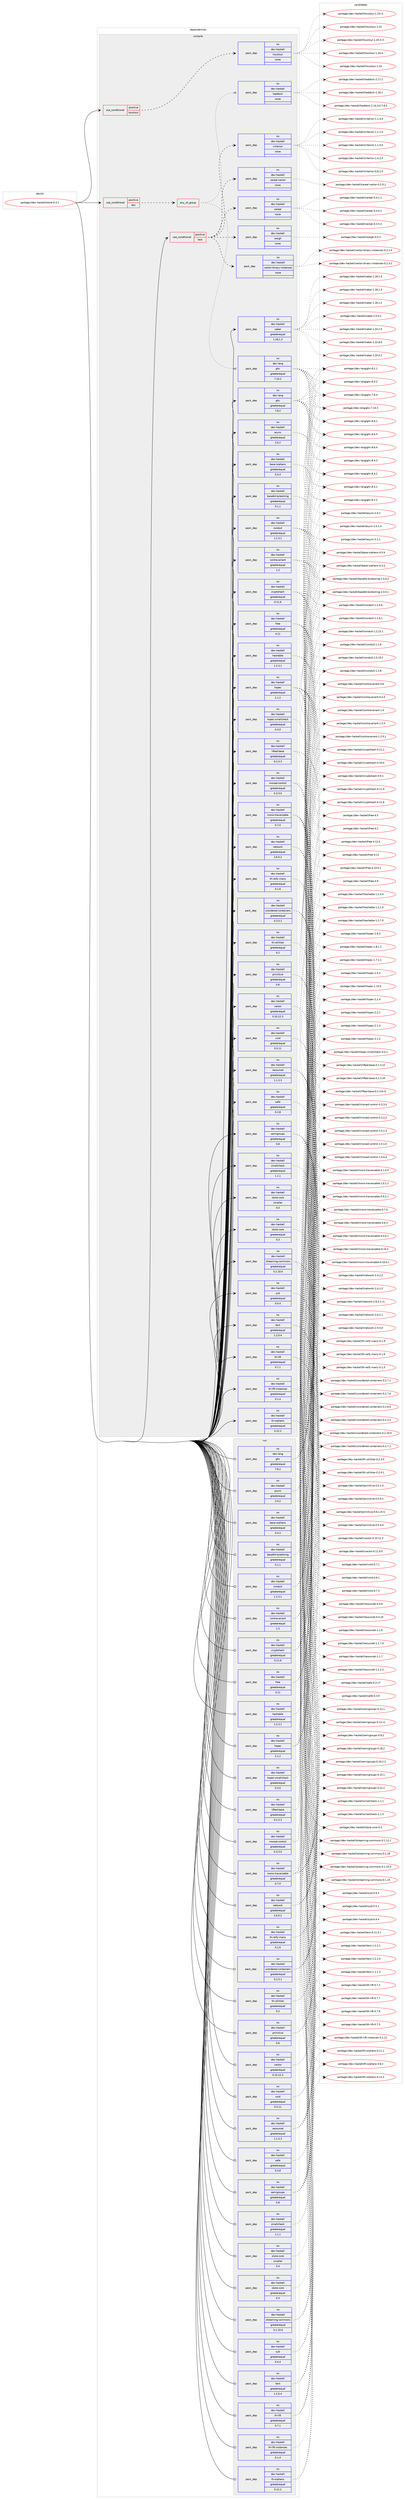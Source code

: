 digraph prolog {

# *************
# Graph options
# *************

newrank=true;
concentrate=true;
compound=true;
graph [rankdir=LR,fontname=Helvetica,fontsize=10,ranksep=1.5];#, ranksep=2.5, nodesep=0.2];
edge  [arrowhead=vee];
node  [fontname=Helvetica,fontsize=10];

# **********
# The ebuild
# **********

subgraph cluster_leftcol {
color=gray;
label=<<i>ebuild</i>>;
id [label="portage://dev-haskell/store-0.3.1", color=red, width=4, href="../dev-haskell/store-0.3.1.svg"];
}

# ****************
# The dependencies
# ****************

subgraph cluster_midcol {
color=gray;
label=<<i>dependencies</i>>;
subgraph cluster_compile {
fillcolor="#eeeeee";
style=filled;
label=<<i>compile</i>>;
subgraph cond131647 {
dependency543741 [label=<<TABLE BORDER="0" CELLBORDER="1" CELLSPACING="0" CELLPADDING="4"><TR><TD ROWSPAN="3" CELLPADDING="10">use_conditional</TD></TR><TR><TD>positive</TD></TR><TR><TD>doc</TD></TR></TABLE>>, shape=none, color=red];
subgraph any5722 {
dependency543742 [label=<<TABLE BORDER="0" CELLBORDER="1" CELLSPACING="0" CELLPADDING="4"><TR><TD CELLPADDING="10">any_of_group</TD></TR></TABLE>>, shape=none, color=red];subgraph pack406135 {
dependency543743 [label=<<TABLE BORDER="0" CELLBORDER="1" CELLSPACING="0" CELLPADDING="4" WIDTH="220"><TR><TD ROWSPAN="6" CELLPADDING="30">pack_dep</TD></TR><TR><TD WIDTH="110">no</TD></TR><TR><TD>dev-haskell</TD></TR><TR><TD>haddock</TD></TR><TR><TD>none</TD></TR><TR><TD></TD></TR></TABLE>>, shape=none, color=blue];
}
dependency543742:e -> dependency543743:w [weight=20,style="dotted",arrowhead="oinv"];
subgraph pack406136 {
dependency543744 [label=<<TABLE BORDER="0" CELLBORDER="1" CELLSPACING="0" CELLPADDING="4" WIDTH="220"><TR><TD ROWSPAN="6" CELLPADDING="30">pack_dep</TD></TR><TR><TD WIDTH="110">no</TD></TR><TR><TD>dev-lang</TD></TR><TR><TD>ghc</TD></TR><TR><TD>greaterequal</TD></TR><TR><TD>7.10.2</TD></TR></TABLE>>, shape=none, color=blue];
}
dependency543742:e -> dependency543744:w [weight=20,style="dotted",arrowhead="oinv"];
}
dependency543741:e -> dependency543742:w [weight=20,style="dashed",arrowhead="vee"];
}
id:e -> dependency543741:w [weight=20,style="solid",arrowhead="vee"];
subgraph cond131648 {
dependency543745 [label=<<TABLE BORDER="0" CELLBORDER="1" CELLSPACING="0" CELLPADDING="4"><TR><TD ROWSPAN="3" CELLPADDING="10">use_conditional</TD></TR><TR><TD>positive</TD></TR><TR><TD>hscolour</TD></TR></TABLE>>, shape=none, color=red];
subgraph pack406137 {
dependency543746 [label=<<TABLE BORDER="0" CELLBORDER="1" CELLSPACING="0" CELLPADDING="4" WIDTH="220"><TR><TD ROWSPAN="6" CELLPADDING="30">pack_dep</TD></TR><TR><TD WIDTH="110">no</TD></TR><TR><TD>dev-haskell</TD></TR><TR><TD>hscolour</TD></TR><TR><TD>none</TD></TR><TR><TD></TD></TR></TABLE>>, shape=none, color=blue];
}
dependency543745:e -> dependency543746:w [weight=20,style="dashed",arrowhead="vee"];
}
id:e -> dependency543745:w [weight=20,style="solid",arrowhead="vee"];
subgraph cond131649 {
dependency543747 [label=<<TABLE BORDER="0" CELLBORDER="1" CELLSPACING="0" CELLPADDING="4"><TR><TD ROWSPAN="3" CELLPADDING="10">use_conditional</TD></TR><TR><TD>positive</TD></TR><TR><TD>test</TD></TR></TABLE>>, shape=none, color=red];
subgraph pack406138 {
dependency543748 [label=<<TABLE BORDER="0" CELLBORDER="1" CELLSPACING="0" CELLPADDING="4" WIDTH="220"><TR><TD ROWSPAN="6" CELLPADDING="30">pack_dep</TD></TR><TR><TD WIDTH="110">no</TD></TR><TR><TD>dev-haskell</TD></TR><TR><TD>cereal</TD></TR><TR><TD>none</TD></TR><TR><TD></TD></TR></TABLE>>, shape=none, color=blue];
}
dependency543747:e -> dependency543748:w [weight=20,style="dashed",arrowhead="vee"];
subgraph pack406139 {
dependency543749 [label=<<TABLE BORDER="0" CELLBORDER="1" CELLSPACING="0" CELLPADDING="4" WIDTH="220"><TR><TD ROWSPAN="6" CELLPADDING="30">pack_dep</TD></TR><TR><TD WIDTH="110">no</TD></TR><TR><TD>dev-haskell</TD></TR><TR><TD>cereal-vector</TD></TR><TR><TD>none</TD></TR><TR><TD></TD></TR></TABLE>>, shape=none, color=blue];
}
dependency543747:e -> dependency543749:w [weight=20,style="dashed",arrowhead="vee"];
subgraph pack406140 {
dependency543750 [label=<<TABLE BORDER="0" CELLBORDER="1" CELLSPACING="0" CELLPADDING="4" WIDTH="220"><TR><TD ROWSPAN="6" CELLPADDING="30">pack_dep</TD></TR><TR><TD WIDTH="110">no</TD></TR><TR><TD>dev-haskell</TD></TR><TR><TD>criterion</TD></TR><TR><TD>none</TD></TR><TR><TD></TD></TR></TABLE>>, shape=none, color=blue];
}
dependency543747:e -> dependency543750:w [weight=20,style="dashed",arrowhead="vee"];
subgraph pack406141 {
dependency543751 [label=<<TABLE BORDER="0" CELLBORDER="1" CELLSPACING="0" CELLPADDING="4" WIDTH="220"><TR><TD ROWSPAN="6" CELLPADDING="30">pack_dep</TD></TR><TR><TD WIDTH="110">no</TD></TR><TR><TD>dev-haskell</TD></TR><TR><TD>vector-binary-instances</TD></TR><TR><TD>none</TD></TR><TR><TD></TD></TR></TABLE>>, shape=none, color=blue];
}
dependency543747:e -> dependency543751:w [weight=20,style="dashed",arrowhead="vee"];
subgraph pack406142 {
dependency543752 [label=<<TABLE BORDER="0" CELLBORDER="1" CELLSPACING="0" CELLPADDING="4" WIDTH="220"><TR><TD ROWSPAN="6" CELLPADDING="30">pack_dep</TD></TR><TR><TD WIDTH="110">no</TD></TR><TR><TD>dev-haskell</TD></TR><TR><TD>weigh</TD></TR><TR><TD>none</TD></TR><TR><TD></TD></TR></TABLE>>, shape=none, color=blue];
}
dependency543747:e -> dependency543752:w [weight=20,style="dashed",arrowhead="vee"];
}
id:e -> dependency543747:w [weight=20,style="solid",arrowhead="vee"];
subgraph pack406143 {
dependency543753 [label=<<TABLE BORDER="0" CELLBORDER="1" CELLSPACING="0" CELLPADDING="4" WIDTH="220"><TR><TD ROWSPAN="6" CELLPADDING="30">pack_dep</TD></TR><TR><TD WIDTH="110">no</TD></TR><TR><TD>dev-haskell</TD></TR><TR><TD>async</TD></TR><TR><TD>greaterequal</TD></TR><TR><TD>2.0.2</TD></TR></TABLE>>, shape=none, color=blue];
}
id:e -> dependency543753:w [weight=20,style="solid",arrowhead="vee"];
subgraph pack406144 {
dependency543754 [label=<<TABLE BORDER="0" CELLBORDER="1" CELLSPACING="0" CELLPADDING="4" WIDTH="220"><TR><TD ROWSPAN="6" CELLPADDING="30">pack_dep</TD></TR><TR><TD WIDTH="110">no</TD></TR><TR><TD>dev-haskell</TD></TR><TR><TD>base-orphans</TD></TR><TR><TD>greaterequal</TD></TR><TR><TD>0.4.3</TD></TR></TABLE>>, shape=none, color=blue];
}
id:e -> dependency543754:w [weight=20,style="solid",arrowhead="vee"];
subgraph pack406145 {
dependency543755 [label=<<TABLE BORDER="0" CELLBORDER="1" CELLSPACING="0" CELLPADDING="4" WIDTH="220"><TR><TD ROWSPAN="6" CELLPADDING="30">pack_dep</TD></TR><TR><TD WIDTH="110">no</TD></TR><TR><TD>dev-haskell</TD></TR><TR><TD>base64-bytestring</TD></TR><TR><TD>greaterequal</TD></TR><TR><TD>0.1.1</TD></TR></TABLE>>, shape=none, color=blue];
}
id:e -> dependency543755:w [weight=20,style="solid",arrowhead="vee"];
subgraph pack406146 {
dependency543756 [label=<<TABLE BORDER="0" CELLBORDER="1" CELLSPACING="0" CELLPADDING="4" WIDTH="220"><TR><TD ROWSPAN="6" CELLPADDING="30">pack_dep</TD></TR><TR><TD WIDTH="110">no</TD></TR><TR><TD>dev-haskell</TD></TR><TR><TD>cabal</TD></TR><TR><TD>greaterequal</TD></TR><TR><TD>1.18.1.3</TD></TR></TABLE>>, shape=none, color=blue];
}
id:e -> dependency543756:w [weight=20,style="solid",arrowhead="vee"];
subgraph pack406147 {
dependency543757 [label=<<TABLE BORDER="0" CELLBORDER="1" CELLSPACING="0" CELLPADDING="4" WIDTH="220"><TR><TD ROWSPAN="6" CELLPADDING="30">pack_dep</TD></TR><TR><TD WIDTH="110">no</TD></TR><TR><TD>dev-haskell</TD></TR><TR><TD>conduit</TD></TR><TR><TD>greaterequal</TD></TR><TR><TD>1.2.3.1</TD></TR></TABLE>>, shape=none, color=blue];
}
id:e -> dependency543757:w [weight=20,style="solid",arrowhead="vee"];
subgraph pack406148 {
dependency543758 [label=<<TABLE BORDER="0" CELLBORDER="1" CELLSPACING="0" CELLPADDING="4" WIDTH="220"><TR><TD ROWSPAN="6" CELLPADDING="30">pack_dep</TD></TR><TR><TD WIDTH="110">no</TD></TR><TR><TD>dev-haskell</TD></TR><TR><TD>contravariant</TD></TR><TR><TD>greaterequal</TD></TR><TR><TD>1.3</TD></TR></TABLE>>, shape=none, color=blue];
}
id:e -> dependency543758:w [weight=20,style="solid",arrowhead="vee"];
subgraph pack406149 {
dependency543759 [label=<<TABLE BORDER="0" CELLBORDER="1" CELLSPACING="0" CELLPADDING="4" WIDTH="220"><TR><TD ROWSPAN="6" CELLPADDING="30">pack_dep</TD></TR><TR><TD WIDTH="110">no</TD></TR><TR><TD>dev-haskell</TD></TR><TR><TD>cryptohash</TD></TR><TR><TD>greaterequal</TD></TR><TR><TD>0.11.6</TD></TR></TABLE>>, shape=none, color=blue];
}
id:e -> dependency543759:w [weight=20,style="solid",arrowhead="vee"];
subgraph pack406150 {
dependency543760 [label=<<TABLE BORDER="0" CELLBORDER="1" CELLSPACING="0" CELLPADDING="4" WIDTH="220"><TR><TD ROWSPAN="6" CELLPADDING="30">pack_dep</TD></TR><TR><TD WIDTH="110">no</TD></TR><TR><TD>dev-haskell</TD></TR><TR><TD>free</TD></TR><TR><TD>greaterequal</TD></TR><TR><TD>4.11</TD></TR></TABLE>>, shape=none, color=blue];
}
id:e -> dependency543760:w [weight=20,style="solid",arrowhead="vee"];
subgraph pack406151 {
dependency543761 [label=<<TABLE BORDER="0" CELLBORDER="1" CELLSPACING="0" CELLPADDING="4" WIDTH="220"><TR><TD ROWSPAN="6" CELLPADDING="30">pack_dep</TD></TR><TR><TD WIDTH="110">no</TD></TR><TR><TD>dev-haskell</TD></TR><TR><TD>hashable</TD></TR><TR><TD>greaterequal</TD></TR><TR><TD>1.2.3.1</TD></TR></TABLE>>, shape=none, color=blue];
}
id:e -> dependency543761:w [weight=20,style="solid",arrowhead="vee"];
subgraph pack406152 {
dependency543762 [label=<<TABLE BORDER="0" CELLBORDER="1" CELLSPACING="0" CELLPADDING="4" WIDTH="220"><TR><TD ROWSPAN="6" CELLPADDING="30">pack_dep</TD></TR><TR><TD WIDTH="110">no</TD></TR><TR><TD>dev-haskell</TD></TR><TR><TD>hspec</TD></TR><TR><TD>greaterequal</TD></TR><TR><TD>2.1.2</TD></TR></TABLE>>, shape=none, color=blue];
}
id:e -> dependency543762:w [weight=20,style="solid",arrowhead="vee"];
subgraph pack406153 {
dependency543763 [label=<<TABLE BORDER="0" CELLBORDER="1" CELLSPACING="0" CELLPADDING="4" WIDTH="220"><TR><TD ROWSPAN="6" CELLPADDING="30">pack_dep</TD></TR><TR><TD WIDTH="110">no</TD></TR><TR><TD>dev-haskell</TD></TR><TR><TD>hspec-smallcheck</TD></TR><TR><TD>greaterequal</TD></TR><TR><TD>0.3.0</TD></TR></TABLE>>, shape=none, color=blue];
}
id:e -> dependency543763:w [weight=20,style="solid",arrowhead="vee"];
subgraph pack406154 {
dependency543764 [label=<<TABLE BORDER="0" CELLBORDER="1" CELLSPACING="0" CELLPADDING="4" WIDTH="220"><TR><TD ROWSPAN="6" CELLPADDING="30">pack_dep</TD></TR><TR><TD WIDTH="110">no</TD></TR><TR><TD>dev-haskell</TD></TR><TR><TD>lifted-base</TD></TR><TR><TD>greaterequal</TD></TR><TR><TD>0.2.3.3</TD></TR></TABLE>>, shape=none, color=blue];
}
id:e -> dependency543764:w [weight=20,style="solid",arrowhead="vee"];
subgraph pack406155 {
dependency543765 [label=<<TABLE BORDER="0" CELLBORDER="1" CELLSPACING="0" CELLPADDING="4" WIDTH="220"><TR><TD ROWSPAN="6" CELLPADDING="30">pack_dep</TD></TR><TR><TD WIDTH="110">no</TD></TR><TR><TD>dev-haskell</TD></TR><TR><TD>monad-control</TD></TR><TR><TD>greaterequal</TD></TR><TR><TD>0.3.3.0</TD></TR></TABLE>>, shape=none, color=blue];
}
id:e -> dependency543765:w [weight=20,style="solid",arrowhead="vee"];
subgraph pack406156 {
dependency543766 [label=<<TABLE BORDER="0" CELLBORDER="1" CELLSPACING="0" CELLPADDING="4" WIDTH="220"><TR><TD ROWSPAN="6" CELLPADDING="30">pack_dep</TD></TR><TR><TD WIDTH="110">no</TD></TR><TR><TD>dev-haskell</TD></TR><TR><TD>mono-traversable</TD></TR><TR><TD>greaterequal</TD></TR><TR><TD>0.7.0</TD></TR></TABLE>>, shape=none, color=blue];
}
id:e -> dependency543766:w [weight=20,style="solid",arrowhead="vee"];
subgraph pack406157 {
dependency543767 [label=<<TABLE BORDER="0" CELLBORDER="1" CELLSPACING="0" CELLPADDING="4" WIDTH="220"><TR><TD ROWSPAN="6" CELLPADDING="30">pack_dep</TD></TR><TR><TD WIDTH="110">no</TD></TR><TR><TD>dev-haskell</TD></TR><TR><TD>network</TD></TR><TR><TD>greaterequal</TD></TR><TR><TD>2.6.0.2</TD></TR></TABLE>>, shape=none, color=blue];
}
id:e -> dependency543767:w [weight=20,style="solid",arrowhead="vee"];
subgraph pack406158 {
dependency543768 [label=<<TABLE BORDER="0" CELLBORDER="1" CELLSPACING="0" CELLPADDING="4" WIDTH="220"><TR><TD ROWSPAN="6" CELLPADDING="30">pack_dep</TD></TR><TR><TD WIDTH="110">no</TD></TR><TR><TD>dev-haskell</TD></TR><TR><TD>primitive</TD></TR><TR><TD>greaterequal</TD></TR><TR><TD>0.6</TD></TR></TABLE>>, shape=none, color=blue];
}
id:e -> dependency543768:w [weight=20,style="solid",arrowhead="vee"];
subgraph pack406159 {
dependency543769 [label=<<TABLE BORDER="0" CELLBORDER="1" CELLSPACING="0" CELLPADDING="4" WIDTH="220"><TR><TD ROWSPAN="6" CELLPADDING="30">pack_dep</TD></TR><TR><TD WIDTH="110">no</TD></TR><TR><TD>dev-haskell</TD></TR><TR><TD>resourcet</TD></TR><TR><TD>greaterequal</TD></TR><TR><TD>1.1.3.3</TD></TR></TABLE>>, shape=none, color=blue];
}
id:e -> dependency543769:w [weight=20,style="solid",arrowhead="vee"];
subgraph pack406160 {
dependency543770 [label=<<TABLE BORDER="0" CELLBORDER="1" CELLSPACING="0" CELLPADDING="4" WIDTH="220"><TR><TD ROWSPAN="6" CELLPADDING="30">pack_dep</TD></TR><TR><TD WIDTH="110">no</TD></TR><TR><TD>dev-haskell</TD></TR><TR><TD>safe</TD></TR><TR><TD>greaterequal</TD></TR><TR><TD>0.3.8</TD></TR></TABLE>>, shape=none, color=blue];
}
id:e -> dependency543770:w [weight=20,style="solid",arrowhead="vee"];
subgraph pack406161 {
dependency543771 [label=<<TABLE BORDER="0" CELLBORDER="1" CELLSPACING="0" CELLPADDING="4" WIDTH="220"><TR><TD ROWSPAN="6" CELLPADDING="30">pack_dep</TD></TR><TR><TD WIDTH="110">no</TD></TR><TR><TD>dev-haskell</TD></TR><TR><TD>semigroups</TD></TR><TR><TD>greaterequal</TD></TR><TR><TD>0.8</TD></TR></TABLE>>, shape=none, color=blue];
}
id:e -> dependency543771:w [weight=20,style="solid",arrowhead="vee"];
subgraph pack406162 {
dependency543772 [label=<<TABLE BORDER="0" CELLBORDER="1" CELLSPACING="0" CELLPADDING="4" WIDTH="220"><TR><TD ROWSPAN="6" CELLPADDING="30">pack_dep</TD></TR><TR><TD WIDTH="110">no</TD></TR><TR><TD>dev-haskell</TD></TR><TR><TD>smallcheck</TD></TR><TR><TD>greaterequal</TD></TR><TR><TD>1.1.1</TD></TR></TABLE>>, shape=none, color=blue];
}
id:e -> dependency543772:w [weight=20,style="solid",arrowhead="vee"];
subgraph pack406163 {
dependency543773 [label=<<TABLE BORDER="0" CELLBORDER="1" CELLSPACING="0" CELLPADDING="4" WIDTH="220"><TR><TD ROWSPAN="6" CELLPADDING="30">pack_dep</TD></TR><TR><TD WIDTH="110">no</TD></TR><TR><TD>dev-haskell</TD></TR><TR><TD>store-core</TD></TR><TR><TD>greaterequal</TD></TR><TR><TD>0.3</TD></TR></TABLE>>, shape=none, color=blue];
}
id:e -> dependency543773:w [weight=20,style="solid",arrowhead="vee"];
subgraph pack406164 {
dependency543774 [label=<<TABLE BORDER="0" CELLBORDER="1" CELLSPACING="0" CELLPADDING="4" WIDTH="220"><TR><TD ROWSPAN="6" CELLPADDING="30">pack_dep</TD></TR><TR><TD WIDTH="110">no</TD></TR><TR><TD>dev-haskell</TD></TR><TR><TD>store-core</TD></TR><TR><TD>smaller</TD></TR><TR><TD>0.4</TD></TR></TABLE>>, shape=none, color=blue];
}
id:e -> dependency543774:w [weight=20,style="solid",arrowhead="vee"];
subgraph pack406165 {
dependency543775 [label=<<TABLE BORDER="0" CELLBORDER="1" CELLSPACING="0" CELLPADDING="4" WIDTH="220"><TR><TD ROWSPAN="6" CELLPADDING="30">pack_dep</TD></TR><TR><TD WIDTH="110">no</TD></TR><TR><TD>dev-haskell</TD></TR><TR><TD>streaming-commons</TD></TR><TR><TD>greaterequal</TD></TR><TR><TD>0.1.10.0</TD></TR></TABLE>>, shape=none, color=blue];
}
id:e -> dependency543775:w [weight=20,style="solid",arrowhead="vee"];
subgraph pack406166 {
dependency543776 [label=<<TABLE BORDER="0" CELLBORDER="1" CELLSPACING="0" CELLPADDING="4" WIDTH="220"><TR><TD ROWSPAN="6" CELLPADDING="30">pack_dep</TD></TR><TR><TD WIDTH="110">no</TD></TR><TR><TD>dev-haskell</TD></TR><TR><TD>syb</TD></TR><TR><TD>greaterequal</TD></TR><TR><TD>0.4.4</TD></TR></TABLE>>, shape=none, color=blue];
}
id:e -> dependency543776:w [weight=20,style="solid",arrowhead="vee"];
subgraph pack406167 {
dependency543777 [label=<<TABLE BORDER="0" CELLBORDER="1" CELLSPACING="0" CELLPADDING="4" WIDTH="220"><TR><TD ROWSPAN="6" CELLPADDING="30">pack_dep</TD></TR><TR><TD WIDTH="110">no</TD></TR><TR><TD>dev-haskell</TD></TR><TR><TD>text</TD></TR><TR><TD>greaterequal</TD></TR><TR><TD>1.2.0.4</TD></TR></TABLE>>, shape=none, color=blue];
}
id:e -> dependency543777:w [weight=20,style="solid",arrowhead="vee"];
subgraph pack406168 {
dependency543778 [label=<<TABLE BORDER="0" CELLBORDER="1" CELLSPACING="0" CELLPADDING="4" WIDTH="220"><TR><TD ROWSPAN="6" CELLPADDING="30">pack_dep</TD></TR><TR><TD WIDTH="110">no</TD></TR><TR><TD>dev-haskell</TD></TR><TR><TD>th-lift</TD></TR><TR><TD>greaterequal</TD></TR><TR><TD>0.7.1</TD></TR></TABLE>>, shape=none, color=blue];
}
id:e -> dependency543778:w [weight=20,style="solid",arrowhead="vee"];
subgraph pack406169 {
dependency543779 [label=<<TABLE BORDER="0" CELLBORDER="1" CELLSPACING="0" CELLPADDING="4" WIDTH="220"><TR><TD ROWSPAN="6" CELLPADDING="30">pack_dep</TD></TR><TR><TD WIDTH="110">no</TD></TR><TR><TD>dev-haskell</TD></TR><TR><TD>th-lift-instances</TD></TR><TR><TD>greaterequal</TD></TR><TR><TD>0.1.4</TD></TR></TABLE>>, shape=none, color=blue];
}
id:e -> dependency543779:w [weight=20,style="solid",arrowhead="vee"];
subgraph pack406170 {
dependency543780 [label=<<TABLE BORDER="0" CELLBORDER="1" CELLSPACING="0" CELLPADDING="4" WIDTH="220"><TR><TD ROWSPAN="6" CELLPADDING="30">pack_dep</TD></TR><TR><TD WIDTH="110">no</TD></TR><TR><TD>dev-haskell</TD></TR><TR><TD>th-orphans</TD></TR><TR><TD>greaterequal</TD></TR><TR><TD>0.12.2</TD></TR></TABLE>>, shape=none, color=blue];
}
id:e -> dependency543780:w [weight=20,style="solid",arrowhead="vee"];
subgraph pack406171 {
dependency543781 [label=<<TABLE BORDER="0" CELLBORDER="1" CELLSPACING="0" CELLPADDING="4" WIDTH="220"><TR><TD ROWSPAN="6" CELLPADDING="30">pack_dep</TD></TR><TR><TD WIDTH="110">no</TD></TR><TR><TD>dev-haskell</TD></TR><TR><TD>th-reify-many</TD></TR><TR><TD>greaterequal</TD></TR><TR><TD>0.1.6</TD></TR></TABLE>>, shape=none, color=blue];
}
id:e -> dependency543781:w [weight=20,style="solid",arrowhead="vee"];
subgraph pack406172 {
dependency543782 [label=<<TABLE BORDER="0" CELLBORDER="1" CELLSPACING="0" CELLPADDING="4" WIDTH="220"><TR><TD ROWSPAN="6" CELLPADDING="30">pack_dep</TD></TR><TR><TD WIDTH="110">no</TD></TR><TR><TD>dev-haskell</TD></TR><TR><TD>th-utilities</TD></TR><TR><TD>greaterequal</TD></TR><TR><TD>0.2</TD></TR></TABLE>>, shape=none, color=blue];
}
id:e -> dependency543782:w [weight=20,style="solid",arrowhead="vee"];
subgraph pack406173 {
dependency543783 [label=<<TABLE BORDER="0" CELLBORDER="1" CELLSPACING="0" CELLPADDING="4" WIDTH="220"><TR><TD ROWSPAN="6" CELLPADDING="30">pack_dep</TD></TR><TR><TD WIDTH="110">no</TD></TR><TR><TD>dev-haskell</TD></TR><TR><TD>unordered-containers</TD></TR><TR><TD>greaterequal</TD></TR><TR><TD>0.2.5.1</TD></TR></TABLE>>, shape=none, color=blue];
}
id:e -> dependency543783:w [weight=20,style="solid",arrowhead="vee"];
subgraph pack406174 {
dependency543784 [label=<<TABLE BORDER="0" CELLBORDER="1" CELLSPACING="0" CELLPADDING="4" WIDTH="220"><TR><TD ROWSPAN="6" CELLPADDING="30">pack_dep</TD></TR><TR><TD WIDTH="110">no</TD></TR><TR><TD>dev-haskell</TD></TR><TR><TD>vector</TD></TR><TR><TD>greaterequal</TD></TR><TR><TD>0.10.12.3</TD></TR></TABLE>>, shape=none, color=blue];
}
id:e -> dependency543784:w [weight=20,style="solid",arrowhead="vee"];
subgraph pack406175 {
dependency543785 [label=<<TABLE BORDER="0" CELLBORDER="1" CELLSPACING="0" CELLPADDING="4" WIDTH="220"><TR><TD ROWSPAN="6" CELLPADDING="30">pack_dep</TD></TR><TR><TD WIDTH="110">no</TD></TR><TR><TD>dev-haskell</TD></TR><TR><TD>void</TD></TR><TR><TD>greaterequal</TD></TR><TR><TD>0.5.11</TD></TR></TABLE>>, shape=none, color=blue];
}
id:e -> dependency543785:w [weight=20,style="solid",arrowhead="vee"];
subgraph pack406176 {
dependency543786 [label=<<TABLE BORDER="0" CELLBORDER="1" CELLSPACING="0" CELLPADDING="4" WIDTH="220"><TR><TD ROWSPAN="6" CELLPADDING="30">pack_dep</TD></TR><TR><TD WIDTH="110">no</TD></TR><TR><TD>dev-lang</TD></TR><TR><TD>ghc</TD></TR><TR><TD>greaterequal</TD></TR><TR><TD>7.8.2</TD></TR></TABLE>>, shape=none, color=blue];
}
id:e -> dependency543786:w [weight=20,style="solid",arrowhead="vee"];
}
subgraph cluster_compileandrun {
fillcolor="#eeeeee";
style=filled;
label=<<i>compile and run</i>>;
}
subgraph cluster_run {
fillcolor="#eeeeee";
style=filled;
label=<<i>run</i>>;
subgraph pack406177 {
dependency543787 [label=<<TABLE BORDER="0" CELLBORDER="1" CELLSPACING="0" CELLPADDING="4" WIDTH="220"><TR><TD ROWSPAN="6" CELLPADDING="30">pack_dep</TD></TR><TR><TD WIDTH="110">no</TD></TR><TR><TD>dev-haskell</TD></TR><TR><TD>async</TD></TR><TR><TD>greaterequal</TD></TR><TR><TD>2.0.2</TD></TR></TABLE>>, shape=none, color=blue];
}
id:e -> dependency543787:w [weight=20,style="solid",arrowhead="odot"];
subgraph pack406178 {
dependency543788 [label=<<TABLE BORDER="0" CELLBORDER="1" CELLSPACING="0" CELLPADDING="4" WIDTH="220"><TR><TD ROWSPAN="6" CELLPADDING="30">pack_dep</TD></TR><TR><TD WIDTH="110">no</TD></TR><TR><TD>dev-haskell</TD></TR><TR><TD>base-orphans</TD></TR><TR><TD>greaterequal</TD></TR><TR><TD>0.4.3</TD></TR></TABLE>>, shape=none, color=blue];
}
id:e -> dependency543788:w [weight=20,style="solid",arrowhead="odot"];
subgraph pack406179 {
dependency543789 [label=<<TABLE BORDER="0" CELLBORDER="1" CELLSPACING="0" CELLPADDING="4" WIDTH="220"><TR><TD ROWSPAN="6" CELLPADDING="30">pack_dep</TD></TR><TR><TD WIDTH="110">no</TD></TR><TR><TD>dev-haskell</TD></TR><TR><TD>base64-bytestring</TD></TR><TR><TD>greaterequal</TD></TR><TR><TD>0.1.1</TD></TR></TABLE>>, shape=none, color=blue];
}
id:e -> dependency543789:w [weight=20,style="solid",arrowhead="odot"];
subgraph pack406180 {
dependency543790 [label=<<TABLE BORDER="0" CELLBORDER="1" CELLSPACING="0" CELLPADDING="4" WIDTH="220"><TR><TD ROWSPAN="6" CELLPADDING="30">pack_dep</TD></TR><TR><TD WIDTH="110">no</TD></TR><TR><TD>dev-haskell</TD></TR><TR><TD>conduit</TD></TR><TR><TD>greaterequal</TD></TR><TR><TD>1.2.3.1</TD></TR></TABLE>>, shape=none, color=blue];
}
id:e -> dependency543790:w [weight=20,style="solid",arrowhead="odot"];
subgraph pack406181 {
dependency543791 [label=<<TABLE BORDER="0" CELLBORDER="1" CELLSPACING="0" CELLPADDING="4" WIDTH="220"><TR><TD ROWSPAN="6" CELLPADDING="30">pack_dep</TD></TR><TR><TD WIDTH="110">no</TD></TR><TR><TD>dev-haskell</TD></TR><TR><TD>contravariant</TD></TR><TR><TD>greaterequal</TD></TR><TR><TD>1.3</TD></TR></TABLE>>, shape=none, color=blue];
}
id:e -> dependency543791:w [weight=20,style="solid",arrowhead="odot"];
subgraph pack406182 {
dependency543792 [label=<<TABLE BORDER="0" CELLBORDER="1" CELLSPACING="0" CELLPADDING="4" WIDTH="220"><TR><TD ROWSPAN="6" CELLPADDING="30">pack_dep</TD></TR><TR><TD WIDTH="110">no</TD></TR><TR><TD>dev-haskell</TD></TR><TR><TD>cryptohash</TD></TR><TR><TD>greaterequal</TD></TR><TR><TD>0.11.6</TD></TR></TABLE>>, shape=none, color=blue];
}
id:e -> dependency543792:w [weight=20,style="solid",arrowhead="odot"];
subgraph pack406183 {
dependency543793 [label=<<TABLE BORDER="0" CELLBORDER="1" CELLSPACING="0" CELLPADDING="4" WIDTH="220"><TR><TD ROWSPAN="6" CELLPADDING="30">pack_dep</TD></TR><TR><TD WIDTH="110">no</TD></TR><TR><TD>dev-haskell</TD></TR><TR><TD>free</TD></TR><TR><TD>greaterequal</TD></TR><TR><TD>4.11</TD></TR></TABLE>>, shape=none, color=blue];
}
id:e -> dependency543793:w [weight=20,style="solid",arrowhead="odot"];
subgraph pack406184 {
dependency543794 [label=<<TABLE BORDER="0" CELLBORDER="1" CELLSPACING="0" CELLPADDING="4" WIDTH="220"><TR><TD ROWSPAN="6" CELLPADDING="30">pack_dep</TD></TR><TR><TD WIDTH="110">no</TD></TR><TR><TD>dev-haskell</TD></TR><TR><TD>hashable</TD></TR><TR><TD>greaterequal</TD></TR><TR><TD>1.2.3.1</TD></TR></TABLE>>, shape=none, color=blue];
}
id:e -> dependency543794:w [weight=20,style="solid",arrowhead="odot"];
subgraph pack406185 {
dependency543795 [label=<<TABLE BORDER="0" CELLBORDER="1" CELLSPACING="0" CELLPADDING="4" WIDTH="220"><TR><TD ROWSPAN="6" CELLPADDING="30">pack_dep</TD></TR><TR><TD WIDTH="110">no</TD></TR><TR><TD>dev-haskell</TD></TR><TR><TD>hspec</TD></TR><TR><TD>greaterequal</TD></TR><TR><TD>2.1.2</TD></TR></TABLE>>, shape=none, color=blue];
}
id:e -> dependency543795:w [weight=20,style="solid",arrowhead="odot"];
subgraph pack406186 {
dependency543796 [label=<<TABLE BORDER="0" CELLBORDER="1" CELLSPACING="0" CELLPADDING="4" WIDTH="220"><TR><TD ROWSPAN="6" CELLPADDING="30">pack_dep</TD></TR><TR><TD WIDTH="110">no</TD></TR><TR><TD>dev-haskell</TD></TR><TR><TD>hspec-smallcheck</TD></TR><TR><TD>greaterequal</TD></TR><TR><TD>0.3.0</TD></TR></TABLE>>, shape=none, color=blue];
}
id:e -> dependency543796:w [weight=20,style="solid",arrowhead="odot"];
subgraph pack406187 {
dependency543797 [label=<<TABLE BORDER="0" CELLBORDER="1" CELLSPACING="0" CELLPADDING="4" WIDTH="220"><TR><TD ROWSPAN="6" CELLPADDING="30">pack_dep</TD></TR><TR><TD WIDTH="110">no</TD></TR><TR><TD>dev-haskell</TD></TR><TR><TD>lifted-base</TD></TR><TR><TD>greaterequal</TD></TR><TR><TD>0.2.3.3</TD></TR></TABLE>>, shape=none, color=blue];
}
id:e -> dependency543797:w [weight=20,style="solid",arrowhead="odot"];
subgraph pack406188 {
dependency543798 [label=<<TABLE BORDER="0" CELLBORDER="1" CELLSPACING="0" CELLPADDING="4" WIDTH="220"><TR><TD ROWSPAN="6" CELLPADDING="30">pack_dep</TD></TR><TR><TD WIDTH="110">no</TD></TR><TR><TD>dev-haskell</TD></TR><TR><TD>monad-control</TD></TR><TR><TD>greaterequal</TD></TR><TR><TD>0.3.3.0</TD></TR></TABLE>>, shape=none, color=blue];
}
id:e -> dependency543798:w [weight=20,style="solid",arrowhead="odot"];
subgraph pack406189 {
dependency543799 [label=<<TABLE BORDER="0" CELLBORDER="1" CELLSPACING="0" CELLPADDING="4" WIDTH="220"><TR><TD ROWSPAN="6" CELLPADDING="30">pack_dep</TD></TR><TR><TD WIDTH="110">no</TD></TR><TR><TD>dev-haskell</TD></TR><TR><TD>mono-traversable</TD></TR><TR><TD>greaterequal</TD></TR><TR><TD>0.7.0</TD></TR></TABLE>>, shape=none, color=blue];
}
id:e -> dependency543799:w [weight=20,style="solid",arrowhead="odot"];
subgraph pack406190 {
dependency543800 [label=<<TABLE BORDER="0" CELLBORDER="1" CELLSPACING="0" CELLPADDING="4" WIDTH="220"><TR><TD ROWSPAN="6" CELLPADDING="30">pack_dep</TD></TR><TR><TD WIDTH="110">no</TD></TR><TR><TD>dev-haskell</TD></TR><TR><TD>network</TD></TR><TR><TD>greaterequal</TD></TR><TR><TD>2.6.0.2</TD></TR></TABLE>>, shape=none, color=blue];
}
id:e -> dependency543800:w [weight=20,style="solid",arrowhead="odot"];
subgraph pack406191 {
dependency543801 [label=<<TABLE BORDER="0" CELLBORDER="1" CELLSPACING="0" CELLPADDING="4" WIDTH="220"><TR><TD ROWSPAN="6" CELLPADDING="30">pack_dep</TD></TR><TR><TD WIDTH="110">no</TD></TR><TR><TD>dev-haskell</TD></TR><TR><TD>primitive</TD></TR><TR><TD>greaterequal</TD></TR><TR><TD>0.6</TD></TR></TABLE>>, shape=none, color=blue];
}
id:e -> dependency543801:w [weight=20,style="solid",arrowhead="odot"];
subgraph pack406192 {
dependency543802 [label=<<TABLE BORDER="0" CELLBORDER="1" CELLSPACING="0" CELLPADDING="4" WIDTH="220"><TR><TD ROWSPAN="6" CELLPADDING="30">pack_dep</TD></TR><TR><TD WIDTH="110">no</TD></TR><TR><TD>dev-haskell</TD></TR><TR><TD>resourcet</TD></TR><TR><TD>greaterequal</TD></TR><TR><TD>1.1.3.3</TD></TR></TABLE>>, shape=none, color=blue];
}
id:e -> dependency543802:w [weight=20,style="solid",arrowhead="odot"];
subgraph pack406193 {
dependency543803 [label=<<TABLE BORDER="0" CELLBORDER="1" CELLSPACING="0" CELLPADDING="4" WIDTH="220"><TR><TD ROWSPAN="6" CELLPADDING="30">pack_dep</TD></TR><TR><TD WIDTH="110">no</TD></TR><TR><TD>dev-haskell</TD></TR><TR><TD>safe</TD></TR><TR><TD>greaterequal</TD></TR><TR><TD>0.3.8</TD></TR></TABLE>>, shape=none, color=blue];
}
id:e -> dependency543803:w [weight=20,style="solid",arrowhead="odot"];
subgraph pack406194 {
dependency543804 [label=<<TABLE BORDER="0" CELLBORDER="1" CELLSPACING="0" CELLPADDING="4" WIDTH="220"><TR><TD ROWSPAN="6" CELLPADDING="30">pack_dep</TD></TR><TR><TD WIDTH="110">no</TD></TR><TR><TD>dev-haskell</TD></TR><TR><TD>semigroups</TD></TR><TR><TD>greaterequal</TD></TR><TR><TD>0.8</TD></TR></TABLE>>, shape=none, color=blue];
}
id:e -> dependency543804:w [weight=20,style="solid",arrowhead="odot"];
subgraph pack406195 {
dependency543805 [label=<<TABLE BORDER="0" CELLBORDER="1" CELLSPACING="0" CELLPADDING="4" WIDTH="220"><TR><TD ROWSPAN="6" CELLPADDING="30">pack_dep</TD></TR><TR><TD WIDTH="110">no</TD></TR><TR><TD>dev-haskell</TD></TR><TR><TD>smallcheck</TD></TR><TR><TD>greaterequal</TD></TR><TR><TD>1.1.1</TD></TR></TABLE>>, shape=none, color=blue];
}
id:e -> dependency543805:w [weight=20,style="solid",arrowhead="odot"];
subgraph pack406196 {
dependency543806 [label=<<TABLE BORDER="0" CELLBORDER="1" CELLSPACING="0" CELLPADDING="4" WIDTH="220"><TR><TD ROWSPAN="6" CELLPADDING="30">pack_dep</TD></TR><TR><TD WIDTH="110">no</TD></TR><TR><TD>dev-haskell</TD></TR><TR><TD>store-core</TD></TR><TR><TD>greaterequal</TD></TR><TR><TD>0.3</TD></TR></TABLE>>, shape=none, color=blue];
}
id:e -> dependency543806:w [weight=20,style="solid",arrowhead="odot"];
subgraph pack406197 {
dependency543807 [label=<<TABLE BORDER="0" CELLBORDER="1" CELLSPACING="0" CELLPADDING="4" WIDTH="220"><TR><TD ROWSPAN="6" CELLPADDING="30">pack_dep</TD></TR><TR><TD WIDTH="110">no</TD></TR><TR><TD>dev-haskell</TD></TR><TR><TD>store-core</TD></TR><TR><TD>smaller</TD></TR><TR><TD>0.4</TD></TR></TABLE>>, shape=none, color=blue];
}
id:e -> dependency543807:w [weight=20,style="solid",arrowhead="odot"];
subgraph pack406198 {
dependency543808 [label=<<TABLE BORDER="0" CELLBORDER="1" CELLSPACING="0" CELLPADDING="4" WIDTH="220"><TR><TD ROWSPAN="6" CELLPADDING="30">pack_dep</TD></TR><TR><TD WIDTH="110">no</TD></TR><TR><TD>dev-haskell</TD></TR><TR><TD>streaming-commons</TD></TR><TR><TD>greaterequal</TD></TR><TR><TD>0.1.10.0</TD></TR></TABLE>>, shape=none, color=blue];
}
id:e -> dependency543808:w [weight=20,style="solid",arrowhead="odot"];
subgraph pack406199 {
dependency543809 [label=<<TABLE BORDER="0" CELLBORDER="1" CELLSPACING="0" CELLPADDING="4" WIDTH="220"><TR><TD ROWSPAN="6" CELLPADDING="30">pack_dep</TD></TR><TR><TD WIDTH="110">no</TD></TR><TR><TD>dev-haskell</TD></TR><TR><TD>syb</TD></TR><TR><TD>greaterequal</TD></TR><TR><TD>0.4.4</TD></TR></TABLE>>, shape=none, color=blue];
}
id:e -> dependency543809:w [weight=20,style="solid",arrowhead="odot"];
subgraph pack406200 {
dependency543810 [label=<<TABLE BORDER="0" CELLBORDER="1" CELLSPACING="0" CELLPADDING="4" WIDTH="220"><TR><TD ROWSPAN="6" CELLPADDING="30">pack_dep</TD></TR><TR><TD WIDTH="110">no</TD></TR><TR><TD>dev-haskell</TD></TR><TR><TD>text</TD></TR><TR><TD>greaterequal</TD></TR><TR><TD>1.2.0.4</TD></TR></TABLE>>, shape=none, color=blue];
}
id:e -> dependency543810:w [weight=20,style="solid",arrowhead="odot"];
subgraph pack406201 {
dependency543811 [label=<<TABLE BORDER="0" CELLBORDER="1" CELLSPACING="0" CELLPADDING="4" WIDTH="220"><TR><TD ROWSPAN="6" CELLPADDING="30">pack_dep</TD></TR><TR><TD WIDTH="110">no</TD></TR><TR><TD>dev-haskell</TD></TR><TR><TD>th-lift</TD></TR><TR><TD>greaterequal</TD></TR><TR><TD>0.7.1</TD></TR></TABLE>>, shape=none, color=blue];
}
id:e -> dependency543811:w [weight=20,style="solid",arrowhead="odot"];
subgraph pack406202 {
dependency543812 [label=<<TABLE BORDER="0" CELLBORDER="1" CELLSPACING="0" CELLPADDING="4" WIDTH="220"><TR><TD ROWSPAN="6" CELLPADDING="30">pack_dep</TD></TR><TR><TD WIDTH="110">no</TD></TR><TR><TD>dev-haskell</TD></TR><TR><TD>th-lift-instances</TD></TR><TR><TD>greaterequal</TD></TR><TR><TD>0.1.4</TD></TR></TABLE>>, shape=none, color=blue];
}
id:e -> dependency543812:w [weight=20,style="solid",arrowhead="odot"];
subgraph pack406203 {
dependency543813 [label=<<TABLE BORDER="0" CELLBORDER="1" CELLSPACING="0" CELLPADDING="4" WIDTH="220"><TR><TD ROWSPAN="6" CELLPADDING="30">pack_dep</TD></TR><TR><TD WIDTH="110">no</TD></TR><TR><TD>dev-haskell</TD></TR><TR><TD>th-orphans</TD></TR><TR><TD>greaterequal</TD></TR><TR><TD>0.12.2</TD></TR></TABLE>>, shape=none, color=blue];
}
id:e -> dependency543813:w [weight=20,style="solid",arrowhead="odot"];
subgraph pack406204 {
dependency543814 [label=<<TABLE BORDER="0" CELLBORDER="1" CELLSPACING="0" CELLPADDING="4" WIDTH="220"><TR><TD ROWSPAN="6" CELLPADDING="30">pack_dep</TD></TR><TR><TD WIDTH="110">no</TD></TR><TR><TD>dev-haskell</TD></TR><TR><TD>th-reify-many</TD></TR><TR><TD>greaterequal</TD></TR><TR><TD>0.1.6</TD></TR></TABLE>>, shape=none, color=blue];
}
id:e -> dependency543814:w [weight=20,style="solid",arrowhead="odot"];
subgraph pack406205 {
dependency543815 [label=<<TABLE BORDER="0" CELLBORDER="1" CELLSPACING="0" CELLPADDING="4" WIDTH="220"><TR><TD ROWSPAN="6" CELLPADDING="30">pack_dep</TD></TR><TR><TD WIDTH="110">no</TD></TR><TR><TD>dev-haskell</TD></TR><TR><TD>th-utilities</TD></TR><TR><TD>greaterequal</TD></TR><TR><TD>0.2</TD></TR></TABLE>>, shape=none, color=blue];
}
id:e -> dependency543815:w [weight=20,style="solid",arrowhead="odot"];
subgraph pack406206 {
dependency543816 [label=<<TABLE BORDER="0" CELLBORDER="1" CELLSPACING="0" CELLPADDING="4" WIDTH="220"><TR><TD ROWSPAN="6" CELLPADDING="30">pack_dep</TD></TR><TR><TD WIDTH="110">no</TD></TR><TR><TD>dev-haskell</TD></TR><TR><TD>unordered-containers</TD></TR><TR><TD>greaterequal</TD></TR><TR><TD>0.2.5.1</TD></TR></TABLE>>, shape=none, color=blue];
}
id:e -> dependency543816:w [weight=20,style="solid",arrowhead="odot"];
subgraph pack406207 {
dependency543817 [label=<<TABLE BORDER="0" CELLBORDER="1" CELLSPACING="0" CELLPADDING="4" WIDTH="220"><TR><TD ROWSPAN="6" CELLPADDING="30">pack_dep</TD></TR><TR><TD WIDTH="110">no</TD></TR><TR><TD>dev-haskell</TD></TR><TR><TD>vector</TD></TR><TR><TD>greaterequal</TD></TR><TR><TD>0.10.12.3</TD></TR></TABLE>>, shape=none, color=blue];
}
id:e -> dependency543817:w [weight=20,style="solid",arrowhead="odot"];
subgraph pack406208 {
dependency543818 [label=<<TABLE BORDER="0" CELLBORDER="1" CELLSPACING="0" CELLPADDING="4" WIDTH="220"><TR><TD ROWSPAN="6" CELLPADDING="30">pack_dep</TD></TR><TR><TD WIDTH="110">no</TD></TR><TR><TD>dev-haskell</TD></TR><TR><TD>void</TD></TR><TR><TD>greaterequal</TD></TR><TR><TD>0.5.11</TD></TR></TABLE>>, shape=none, color=blue];
}
id:e -> dependency543818:w [weight=20,style="solid",arrowhead="odot"];
subgraph pack406209 {
dependency543819 [label=<<TABLE BORDER="0" CELLBORDER="1" CELLSPACING="0" CELLPADDING="4" WIDTH="220"><TR><TD ROWSPAN="6" CELLPADDING="30">pack_dep</TD></TR><TR><TD WIDTH="110">no</TD></TR><TR><TD>dev-lang</TD></TR><TR><TD>ghc</TD></TR><TR><TD>greaterequal</TD></TR><TR><TD>7.8.2</TD></TR></TABLE>>, shape=none, color=blue];
}
id:e -> dependency543819:w [weight=20,style="solid",arrowhead="odot"];
}
}

# **************
# The candidates
# **************

subgraph cluster_choices {
rank=same;
color=gray;
label=<<i>candidates</i>>;

subgraph choice406135 {
color=black;
nodesep=1;
choice100101118451049711510710110810847104971001001119910745504649554650 [label="portage://dev-haskell/haddock-2.17.2", color=red, width=4,href="../dev-haskell/haddock-2.17.2.svg"];
choice100101118451049711510710110810847104971001001119910745504649544649 [label="portage://dev-haskell/haddock-2.16.1", color=red, width=4,href="../dev-haskell/haddock-2.16.1.svg"];
choice1001011184510497115107101108108471049710010011199107455046495246514648465546564651 [label="portage://dev-haskell/haddock-2.14.3.0.7.8.3", color=red, width=4,href="../dev-haskell/haddock-2.14.3.0.7.8.3.svg"];
dependency543743:e -> choice100101118451049711510710110810847104971001001119910745504649554650:w [style=dotted,weight="100"];
dependency543743:e -> choice100101118451049711510710110810847104971001001119910745504649544649:w [style=dotted,weight="100"];
dependency543743:e -> choice1001011184510497115107101108108471049710010011199107455046495246514648465546564651:w [style=dotted,weight="100"];
}
subgraph choice406136 {
color=black;
nodesep=1;
choice10010111845108971101034710310499455646564649 [label="portage://dev-lang/ghc-8.8.1", color=red, width=4,href="../dev-lang/ghc-8.8.1.svg"];
choice10010111845108971101034710310499455646544653 [label="portage://dev-lang/ghc-8.6.5", color=red, width=4,href="../dev-lang/ghc-8.6.5.svg"];
choice10010111845108971101034710310499455646544652 [label="portage://dev-lang/ghc-8.6.4", color=red, width=4,href="../dev-lang/ghc-8.6.4.svg"];
choice10010111845108971101034710310499455646524651 [label="portage://dev-lang/ghc-8.4.3", color=red, width=4,href="../dev-lang/ghc-8.4.3.svg"];
choice10010111845108971101034710310499455646524650 [label="portage://dev-lang/ghc-8.4.2", color=red, width=4,href="../dev-lang/ghc-8.4.2.svg"];
choice10010111845108971101034710310499455646524649 [label="portage://dev-lang/ghc-8.4.1", color=red, width=4,href="../dev-lang/ghc-8.4.1.svg"];
choice10010111845108971101034710310499455646504650 [label="portage://dev-lang/ghc-8.2.2", color=red, width=4,href="../dev-lang/ghc-8.2.2.svg"];
choice10010111845108971101034710310499455646504649 [label="portage://dev-lang/ghc-8.2.1", color=red, width=4,href="../dev-lang/ghc-8.2.1.svg"];
choice10010111845108971101034710310499455646484650 [label="portage://dev-lang/ghc-8.0.2", color=red, width=4,href="../dev-lang/ghc-8.0.2.svg"];
choice10010111845108971101034710310499455546564652 [label="portage://dev-lang/ghc-7.8.4", color=red, width=4,href="../dev-lang/ghc-7.8.4.svg"];
choice1001011184510897110103471031049945554649484651 [label="portage://dev-lang/ghc-7.10.3", color=red, width=4,href="../dev-lang/ghc-7.10.3.svg"];
dependency543744:e -> choice10010111845108971101034710310499455646564649:w [style=dotted,weight="100"];
dependency543744:e -> choice10010111845108971101034710310499455646544653:w [style=dotted,weight="100"];
dependency543744:e -> choice10010111845108971101034710310499455646544652:w [style=dotted,weight="100"];
dependency543744:e -> choice10010111845108971101034710310499455646524651:w [style=dotted,weight="100"];
dependency543744:e -> choice10010111845108971101034710310499455646524650:w [style=dotted,weight="100"];
dependency543744:e -> choice10010111845108971101034710310499455646524649:w [style=dotted,weight="100"];
dependency543744:e -> choice10010111845108971101034710310499455646504650:w [style=dotted,weight="100"];
dependency543744:e -> choice10010111845108971101034710310499455646504649:w [style=dotted,weight="100"];
dependency543744:e -> choice10010111845108971101034710310499455646484650:w [style=dotted,weight="100"];
dependency543744:e -> choice10010111845108971101034710310499455546564652:w [style=dotted,weight="100"];
dependency543744:e -> choice1001011184510897110103471031049945554649484651:w [style=dotted,weight="100"];
}
subgraph choice406137 {
color=black;
nodesep=1;
choice1001011184510497115107101108108471041159911110811111711445494650524652 [label="portage://dev-haskell/hscolour-1.24.4", color=red, width=4,href="../dev-haskell/hscolour-1.24.4.svg"];
choice100101118451049711510710110810847104115991111081111171144549465052 [label="portage://dev-haskell/hscolour-1.24", color=red, width=4,href="../dev-haskell/hscolour-1.24.svg"];
choice1001011184510497115107101108108471041159911110811111711445494650514511449 [label="portage://dev-haskell/hscolour-1.23-r1", color=red, width=4,href="../dev-haskell/hscolour-1.23-r1.svg"];
choice100101118451049711510710110810847104115991111081111171144549465050 [label="portage://dev-haskell/hscolour-1.22", color=red, width=4,href="../dev-haskell/hscolour-1.22.svg"];
choice10010111845104971151071011081084710411599111108111117114454946504846514511449 [label="portage://dev-haskell/hscolour-1.20.3-r1", color=red, width=4,href="../dev-haskell/hscolour-1.20.3-r1.svg"];
dependency543746:e -> choice1001011184510497115107101108108471041159911110811111711445494650524652:w [style=dotted,weight="100"];
dependency543746:e -> choice100101118451049711510710110810847104115991111081111171144549465052:w [style=dotted,weight="100"];
dependency543746:e -> choice1001011184510497115107101108108471041159911110811111711445494650514511449:w [style=dotted,weight="100"];
dependency543746:e -> choice100101118451049711510710110810847104115991111081111171144549465050:w [style=dotted,weight="100"];
dependency543746:e -> choice10010111845104971151071011081084710411599111108111117114454946504846514511449:w [style=dotted,weight="100"];
}
subgraph choice406138 {
color=black;
nodesep=1;
choice10010111845104971151071011081084799101114101971084548465246494649 [label="portage://dev-haskell/cereal-0.4.1.1", color=red, width=4,href="../dev-haskell/cereal-0.4.1.1.svg"];
choice10010111845104971151071011081084799101114101971084548465246484649 [label="portage://dev-haskell/cereal-0.4.0.1", color=red, width=4,href="../dev-haskell/cereal-0.4.0.1.svg"];
choice10010111845104971151071011081084799101114101971084548465146534650 [label="portage://dev-haskell/cereal-0.3.5.2", color=red, width=4,href="../dev-haskell/cereal-0.3.5.2.svg"];
dependency543748:e -> choice10010111845104971151071011081084799101114101971084548465246494649:w [style=dotted,weight="100"];
dependency543748:e -> choice10010111845104971151071011081084799101114101971084548465246484649:w [style=dotted,weight="100"];
dependency543748:e -> choice10010111845104971151071011081084799101114101971084548465146534650:w [style=dotted,weight="100"];
}
subgraph choice406139 {
color=black;
nodesep=1;
choice100101118451049711510710110810847991011141019710845118101991161111144548465046484649 [label="portage://dev-haskell/cereal-vector-0.2.0.1", color=red, width=4,href="../dev-haskell/cereal-vector-0.2.0.1.svg"];
dependency543749:e -> choice100101118451049711510710110810847991011141019710845118101991161111144548465046484649:w [style=dotted,weight="100"];
}
subgraph choice406140 {
color=black;
nodesep=1;
choice100101118451049711510710110810847991141051161011141051111104549464946524648 [label="portage://dev-haskell/criterion-1.1.4.0", color=red, width=4,href="../dev-haskell/criterion-1.1.4.0.svg"];
choice100101118451049711510710110810847991141051161011141051111104549464946494648 [label="portage://dev-haskell/criterion-1.1.1.0", color=red, width=4,href="../dev-haskell/criterion-1.1.1.0.svg"];
choice100101118451049711510710110810847991141051161011141051111104549464946484648 [label="portage://dev-haskell/criterion-1.1.0.0", color=red, width=4,href="../dev-haskell/criterion-1.1.0.0.svg"];
choice100101118451049711510710110810847991141051161011141051111104549464846504648 [label="portage://dev-haskell/criterion-1.0.2.0", color=red, width=4,href="../dev-haskell/criterion-1.0.2.0.svg"];
choice100101118451049711510710110810847991141051161011141051111104548465646494648 [label="portage://dev-haskell/criterion-0.8.1.0", color=red, width=4,href="../dev-haskell/criterion-0.8.1.0.svg"];
dependency543750:e -> choice100101118451049711510710110810847991141051161011141051111104549464946524648:w [style=dotted,weight="100"];
dependency543750:e -> choice100101118451049711510710110810847991141051161011141051111104549464946494648:w [style=dotted,weight="100"];
dependency543750:e -> choice100101118451049711510710110810847991141051161011141051111104549464946484648:w [style=dotted,weight="100"];
dependency543750:e -> choice100101118451049711510710110810847991141051161011141051111104549464846504648:w [style=dotted,weight="100"];
dependency543750:e -> choice100101118451049711510710110810847991141051161011141051111104548465646494648:w [style=dotted,weight="100"];
}
subgraph choice406141 {
color=black;
nodesep=1;
choice100101118451049711510710110810847118101991161111144598105110971141214510511011511697110991011154548465046514650 [label="portage://dev-haskell/vector-binary-instances-0.2.3.2", color=red, width=4,href="../dev-haskell/vector-binary-instances-0.2.3.2.svg"];
choice100101118451049711510710110810847118101991161111144598105110971141214510511011511697110991011154548465046494648 [label="portage://dev-haskell/vector-binary-instances-0.2.1.0", color=red, width=4,href="../dev-haskell/vector-binary-instances-0.2.1.0.svg"];
dependency543751:e -> choice100101118451049711510710110810847118101991161111144598105110971141214510511011511697110991011154548465046514650:w [style=dotted,weight="100"];
dependency543751:e -> choice100101118451049711510710110810847118101991161111144598105110971141214510511011511697110991011154548465046494648:w [style=dotted,weight="100"];
}
subgraph choice406142 {
color=black;
nodesep=1;
choice100101118451049711510710110810847119101105103104454846484651 [label="portage://dev-haskell/weigh-0.0.3", color=red, width=4,href="../dev-haskell/weigh-0.0.3.svg"];
dependency543752:e -> choice100101118451049711510710110810847119101105103104454846484651:w [style=dotted,weight="100"];
}
subgraph choice406143 {
color=black;
nodesep=1;
choice1001011184510497115107101108108479711512111099455046494649 [label="portage://dev-haskell/async-2.1.1", color=red, width=4,href="../dev-haskell/async-2.1.1.svg"];
choice1001011184510497115107101108108479711512111099455046484650 [label="portage://dev-haskell/async-2.0.2", color=red, width=4,href="../dev-haskell/async-2.0.2.svg"];
choice10010111845104971151071011081084797115121110994550464846494652 [label="portage://dev-haskell/async-2.0.1.4", color=red, width=4,href="../dev-haskell/async-2.0.1.4.svg"];
dependency543753:e -> choice1001011184510497115107101108108479711512111099455046494649:w [style=dotted,weight="100"];
dependency543753:e -> choice1001011184510497115107101108108479711512111099455046484650:w [style=dotted,weight="100"];
dependency543753:e -> choice10010111845104971151071011081084797115121110994550464846494652:w [style=dotted,weight="100"];
}
subgraph choice406144 {
color=black;
nodesep=1;
choice10010111845104971151071011081084798971151014511111411210497110115454846534652 [label="portage://dev-haskell/base-orphans-0.5.4", color=red, width=4,href="../dev-haskell/base-orphans-0.5.4.svg"];
choice10010111845104971151071011081084798971151014511111411210497110115454846514650 [label="portage://dev-haskell/base-orphans-0.3.2", color=red, width=4,href="../dev-haskell/base-orphans-0.3.2.svg"];
dependency543754:e -> choice10010111845104971151071011081084798971151014511111411210497110115454846534652:w [style=dotted,weight="100"];
dependency543754:e -> choice10010111845104971151071011081084798971151014511111411210497110115454846514650:w [style=dotted,weight="100"];
}
subgraph choice406145 {
color=black;
nodesep=1;
choice1001011184510497115107101108108479897115101545245981211161011151161141051101034549464846484650 [label="portage://dev-haskell/base64-bytestring-1.0.0.2", color=red, width=4,href="../dev-haskell/base64-bytestring-1.0.0.2.svg"];
choice1001011184510497115107101108108479897115101545245981211161011151161141051101034549464846484649 [label="portage://dev-haskell/base64-bytestring-1.0.0.1", color=red, width=4,href="../dev-haskell/base64-bytestring-1.0.0.1.svg"];
dependency543755:e -> choice1001011184510497115107101108108479897115101545245981211161011151161141051101034549464846484650:w [style=dotted,weight="100"];
dependency543755:e -> choice1001011184510497115107101108108479897115101545245981211161011151161141051101034549464846484649:w [style=dotted,weight="100"];
}
subgraph choice406146 {
color=black;
nodesep=1;
choice100101118451049711510710110810847999798971084550464846484650 [label="portage://dev-haskell/cabal-2.0.0.2", color=red, width=4,href="../dev-haskell/cabal-2.0.0.2.svg"];
choice10010111845104971151071011081084799979897108454946505246504648 [label="portage://dev-haskell/cabal-1.24.2.0", color=red, width=4,href="../dev-haskell/cabal-1.24.2.0.svg"];
choice10010111845104971151071011081084799979897108454946505046564648 [label="portage://dev-haskell/cabal-1.22.8.0", color=red, width=4,href="../dev-haskell/cabal-1.22.8.0.svg"];
choice10010111845104971151071011081084799979897108454946504846484650 [label="portage://dev-haskell/cabal-1.20.0.2", color=red, width=4,href="../dev-haskell/cabal-1.20.0.2.svg"];
choice10010111845104971151071011081084799979897108454946495646494653 [label="portage://dev-haskell/cabal-1.18.1.5", color=red, width=4,href="../dev-haskell/cabal-1.18.1.5.svg"];
choice10010111845104971151071011081084799979897108454946495646494651 [label="portage://dev-haskell/cabal-1.18.1.3", color=red, width=4,href="../dev-haskell/cabal-1.18.1.3.svg"];
choice10010111845104971151071011081084799979897108454946495646494650 [label="portage://dev-haskell/cabal-1.18.1.2", color=red, width=4,href="../dev-haskell/cabal-1.18.1.2.svg"];
dependency543756:e -> choice100101118451049711510710110810847999798971084550464846484650:w [style=dotted,weight="100"];
dependency543756:e -> choice10010111845104971151071011081084799979897108454946505246504648:w [style=dotted,weight="100"];
dependency543756:e -> choice10010111845104971151071011081084799979897108454946505046564648:w [style=dotted,weight="100"];
dependency543756:e -> choice10010111845104971151071011081084799979897108454946504846484650:w [style=dotted,weight="100"];
dependency543756:e -> choice10010111845104971151071011081084799979897108454946495646494653:w [style=dotted,weight="100"];
dependency543756:e -> choice10010111845104971151071011081084799979897108454946495646494651:w [style=dotted,weight="100"];
dependency543756:e -> choice10010111845104971151071011081084799979897108454946495646494650:w [style=dotted,weight="100"];
}
subgraph choice406147 {
color=black;
nodesep=1;
choice10010111845104971151071011081084799111110100117105116454946504656 [label="portage://dev-haskell/conduit-1.2.8", color=red, width=4,href="../dev-haskell/conduit-1.2.8.svg"];
choice100101118451049711510710110810847991111101001171051164549465046544654 [label="portage://dev-haskell/conduit-1.2.6.6", color=red, width=4,href="../dev-haskell/conduit-1.2.6.6.svg"];
choice100101118451049711510710110810847991111101001171051164549465046544649 [label="portage://dev-haskell/conduit-1.2.6.1", color=red, width=4,href="../dev-haskell/conduit-1.2.6.1.svg"];
choice10010111845104971151071011081084799111110100117105116454946504649504649 [label="portage://dev-haskell/conduit-1.2.12.1", color=red, width=4,href="../dev-haskell/conduit-1.2.12.1.svg"];
choice10010111845104971151071011081084799111110100117105116454946494654 [label="portage://dev-haskell/conduit-1.1.6", color=red, width=4,href="../dev-haskell/conduit-1.1.6.svg"];
choice10010111845104971151071011081084799111110100117105116454946484649534649 [label="portage://dev-haskell/conduit-1.0.15.1", color=red, width=4,href="../dev-haskell/conduit-1.0.15.1.svg"];
dependency543757:e -> choice10010111845104971151071011081084799111110100117105116454946504656:w [style=dotted,weight="100"];
dependency543757:e -> choice100101118451049711510710110810847991111101001171051164549465046544654:w [style=dotted,weight="100"];
dependency543757:e -> choice100101118451049711510710110810847991111101001171051164549465046544649:w [style=dotted,weight="100"];
dependency543757:e -> choice10010111845104971151071011081084799111110100117105116454946504649504649:w [style=dotted,weight="100"];
dependency543757:e -> choice10010111845104971151071011081084799111110100117105116454946494654:w [style=dotted,weight="100"];
dependency543757:e -> choice10010111845104971151071011081084799111110100117105116454946484649534649:w [style=dotted,weight="100"];
}
subgraph choice406148 {
color=black;
nodesep=1;
choice1001011184510497115107101108108479911111011611497118971141059711011645494652 [label="portage://dev-haskell/contravariant-1.4", color=red, width=4,href="../dev-haskell/contravariant-1.4.svg"];
choice10010111845104971151071011081084799111110116114971189711410597110116454946514651 [label="portage://dev-haskell/contravariant-1.3.3", color=red, width=4,href="../dev-haskell/contravariant-1.3.3.svg"];
choice100101118451049711510710110810847991111101161149711897114105971101164549465046484649 [label="portage://dev-haskell/contravariant-1.2.0.1", color=red, width=4,href="../dev-haskell/contravariant-1.2.0.1.svg"];
choice1001011184510497115107101108108479911111011611497118971141059711011645484654 [label="portage://dev-haskell/contravariant-0.6", color=red, width=4,href="../dev-haskell/contravariant-0.6.svg"];
choice10010111845104971151071011081084799111110116114971189711410597110116454846524652 [label="portage://dev-haskell/contravariant-0.4.4", color=red, width=4,href="../dev-haskell/contravariant-0.4.4.svg"];
dependency543758:e -> choice1001011184510497115107101108108479911111011611497118971141059711011645494652:w [style=dotted,weight="100"];
dependency543758:e -> choice10010111845104971151071011081084799111110116114971189711410597110116454946514651:w [style=dotted,weight="100"];
dependency543758:e -> choice100101118451049711510710110810847991111101161149711897114105971101164549465046484649:w [style=dotted,weight="100"];
dependency543758:e -> choice1001011184510497115107101108108479911111011611497118971141059711011645484654:w [style=dotted,weight="100"];
dependency543758:e -> choice10010111845104971151071011081084799111110116114971189711410597110116454846524652:w [style=dotted,weight="100"];
}
subgraph choice406149 {
color=black;
nodesep=1;
choice1001011184510497115107101108108479911412111211611110497115104454846574649 [label="portage://dev-haskell/cryptohash-0.9.1", color=red, width=4,href="../dev-haskell/cryptohash-0.9.1.svg"];
choice100101118451049711510710110810847991141211121161111049711510445484649494657 [label="portage://dev-haskell/cryptohash-0.11.9", color=red, width=4,href="../dev-haskell/cryptohash-0.11.9.svg"];
choice100101118451049711510710110810847991141211121161111049711510445484649494654 [label="portage://dev-haskell/cryptohash-0.11.6", color=red, width=4,href="../dev-haskell/cryptohash-0.11.6.svg"];
choice100101118451049711510710110810847991141211121161111049711510445484649494649 [label="portage://dev-haskell/cryptohash-0.11.1", color=red, width=4,href="../dev-haskell/cryptohash-0.11.1.svg"];
choice100101118451049711510710110810847991141211121161111049711510445484649484648 [label="portage://dev-haskell/cryptohash-0.10.0", color=red, width=4,href="../dev-haskell/cryptohash-0.10.0.svg"];
dependency543759:e -> choice1001011184510497115107101108108479911412111211611110497115104454846574649:w [style=dotted,weight="100"];
dependency543759:e -> choice100101118451049711510710110810847991141211121161111049711510445484649494657:w [style=dotted,weight="100"];
dependency543759:e -> choice100101118451049711510710110810847991141211121161111049711510445484649494654:w [style=dotted,weight="100"];
dependency543759:e -> choice100101118451049711510710110810847991141211121161111049711510445484649494649:w [style=dotted,weight="100"];
dependency543759:e -> choice100101118451049711510710110810847991141211121161111049711510445484649484648:w [style=dotted,weight="100"];
}
subgraph choice406150 {
color=black;
nodesep=1;
choice10010111845104971151071011081084710211410110145524657 [label="portage://dev-haskell/free-4.9", color=red, width=4,href="../dev-haskell/free-4.9.svg"];
choice10010111845104971151071011081084710211410110145524653 [label="portage://dev-haskell/free-4.5", color=red, width=4,href="../dev-haskell/free-4.5.svg"];
choice10010111845104971151071011081084710211410110145524650 [label="portage://dev-haskell/free-4.2", color=red, width=4,href="../dev-haskell/free-4.2.svg"];
choice10010111845104971151071011081084710211410110145524649504652 [label="portage://dev-haskell/free-4.12.4", color=red, width=4,href="../dev-haskell/free-4.12.4.svg"];
choice1001011184510497115107101108108471021141011014552464949 [label="portage://dev-haskell/free-4.11", color=red, width=4,href="../dev-haskell/free-4.11.svg"];
choice100101118451049711510710110810847102114101101455246494846484649 [label="portage://dev-haskell/free-4.10.0.1", color=red, width=4,href="../dev-haskell/free-4.10.0.1.svg"];
dependency543760:e -> choice10010111845104971151071011081084710211410110145524657:w [style=dotted,weight="100"];
dependency543760:e -> choice10010111845104971151071011081084710211410110145524653:w [style=dotted,weight="100"];
dependency543760:e -> choice10010111845104971151071011081084710211410110145524650:w [style=dotted,weight="100"];
dependency543760:e -> choice10010111845104971151071011081084710211410110145524649504652:w [style=dotted,weight="100"];
dependency543760:e -> choice1001011184510497115107101108108471021141011014552464949:w [style=dotted,weight="100"];
dependency543760:e -> choice100101118451049711510710110810847102114101101455246494846484649:w [style=dotted,weight="100"];
}
subgraph choice406151 {
color=black;
nodesep=1;
choice1001011184510497115107101108108471049711510497981081014549465046554648 [label="portage://dev-haskell/hashable-1.2.7.0", color=red, width=4,href="../dev-haskell/hashable-1.2.7.0.svg"];
choice1001011184510497115107101108108471049711510497981081014549465046524648 [label="portage://dev-haskell/hashable-1.2.4.0", color=red, width=4,href="../dev-haskell/hashable-1.2.4.0.svg"];
choice1001011184510497115107101108108471049711510497981081014549465046494648 [label="portage://dev-haskell/hashable-1.2.1.0", color=red, width=4,href="../dev-haskell/hashable-1.2.1.0.svg"];
dependency543761:e -> choice1001011184510497115107101108108471049711510497981081014549465046554648:w [style=dotted,weight="100"];
dependency543761:e -> choice1001011184510497115107101108108471049711510497981081014549465046524648:w [style=dotted,weight="100"];
dependency543761:e -> choice1001011184510497115107101108108471049711510497981081014549465046494648:w [style=dotted,weight="100"];
}
subgraph choice406152 {
color=black;
nodesep=1;
choice10010111845104971151071011081084710411511210199455046504652 [label="portage://dev-haskell/hspec-2.2.4", color=red, width=4,href="../dev-haskell/hspec-2.2.4.svg"];
choice10010111845104971151071011081084710411511210199455046504649 [label="portage://dev-haskell/hspec-2.2.1", color=red, width=4,href="../dev-haskell/hspec-2.2.1.svg"];
choice10010111845104971151071011081084710411511210199455046494652 [label="portage://dev-haskell/hspec-2.1.4", color=red, width=4,href="../dev-haskell/hspec-2.1.4.svg"];
choice10010111845104971151071011081084710411511210199455046494650 [label="portage://dev-haskell/hspec-2.1.2", color=red, width=4,href="../dev-haskell/hspec-2.1.2.svg"];
choice10010111845104971151071011081084710411511210199454946564651 [label="portage://dev-haskell/hspec-1.8.3", color=red, width=4,href="../dev-haskell/hspec-1.8.3.svg"];
choice100101118451049711510710110810847104115112101994549465646494649 [label="portage://dev-haskell/hspec-1.8.1.1", color=red, width=4,href="../dev-haskell/hspec-1.8.1.1.svg"];
choice100101118451049711510710110810847104115112101994549465546504649 [label="portage://dev-haskell/hspec-1.7.2.1", color=red, width=4,href="../dev-haskell/hspec-1.7.2.1.svg"];
choice10010111845104971151071011081084710411511210199454946534652 [label="portage://dev-haskell/hspec-1.5.4", color=red, width=4,href="../dev-haskell/hspec-1.5.4.svg"];
choice1001011184510497115107101108108471041151121019945494649484648 [label="portage://dev-haskell/hspec-1.10.0", color=red, width=4,href="../dev-haskell/hspec-1.10.0.svg"];
dependency543762:e -> choice10010111845104971151071011081084710411511210199455046504652:w [style=dotted,weight="100"];
dependency543762:e -> choice10010111845104971151071011081084710411511210199455046504649:w [style=dotted,weight="100"];
dependency543762:e -> choice10010111845104971151071011081084710411511210199455046494652:w [style=dotted,weight="100"];
dependency543762:e -> choice10010111845104971151071011081084710411511210199455046494650:w [style=dotted,weight="100"];
dependency543762:e -> choice10010111845104971151071011081084710411511210199454946564651:w [style=dotted,weight="100"];
dependency543762:e -> choice100101118451049711510710110810847104115112101994549465646494649:w [style=dotted,weight="100"];
dependency543762:e -> choice100101118451049711510710110810847104115112101994549465546504649:w [style=dotted,weight="100"];
dependency543762:e -> choice10010111845104971151071011081084710411511210199454946534652:w [style=dotted,weight="100"];
dependency543762:e -> choice1001011184510497115107101108108471041151121019945494649484648:w [style=dotted,weight="100"];
}
subgraph choice406153 {
color=black;
nodesep=1;
choice1001011184510497115107101108108471041151121019945115109971081089910410199107454846524649 [label="portage://dev-haskell/hspec-smallcheck-0.4.1", color=red, width=4,href="../dev-haskell/hspec-smallcheck-0.4.1.svg"];
dependency543763:e -> choice1001011184510497115107101108108471041151121019945115109971081089910410199107454846524649:w [style=dotted,weight="100"];
}
subgraph choice406154 {
color=black;
nodesep=1;
choice10010111845104971151071011081084710810510211610110045989711510145484650465146544511450 [label="portage://dev-haskell/lifted-base-0.2.3.6-r2", color=red, width=4,href="../dev-haskell/lifted-base-0.2.3.6-r2.svg"];
choice100101118451049711510710110810847108105102116101100459897115101454846504651464950 [label="portage://dev-haskell/lifted-base-0.2.3.12", color=red, width=4,href="../dev-haskell/lifted-base-0.2.3.12.svg"];
choice100101118451049711510710110810847108105102116101100459897115101454846504651464948 [label="portage://dev-haskell/lifted-base-0.2.3.10", color=red, width=4,href="../dev-haskell/lifted-base-0.2.3.10.svg"];
dependency543764:e -> choice10010111845104971151071011081084710810510211610110045989711510145484650465146544511450:w [style=dotted,weight="100"];
dependency543764:e -> choice100101118451049711510710110810847108105102116101100459897115101454846504651464950:w [style=dotted,weight="100"];
dependency543764:e -> choice100101118451049711510710110810847108105102116101100459897115101454846504651464948:w [style=dotted,weight="100"];
}
subgraph choice406155 {
color=black;
nodesep=1;
choice1001011184510497115107101108108471091111109710045991111101161141111084549464846504651 [label="portage://dev-haskell/monad-control-1.0.2.3", color=red, width=4,href="../dev-haskell/monad-control-1.0.2.3.svg"];
choice1001011184510497115107101108108471091111109710045991111101161141111084549464846494648 [label="portage://dev-haskell/monad-control-1.0.1.0", color=red, width=4,href="../dev-haskell/monad-control-1.0.1.0.svg"];
choice1001011184510497115107101108108471091111109710045991111101161141111084549464846484652 [label="portage://dev-haskell/monad-control-1.0.0.4", color=red, width=4,href="../dev-haskell/monad-control-1.0.0.4.svg"];
choice1001011184510497115107101108108471091111109710045991111101161141111084548465146514648 [label="portage://dev-haskell/monad-control-0.3.3.0", color=red, width=4,href="../dev-haskell/monad-control-0.3.3.0.svg"];
choice1001011184510497115107101108108471091111109710045991111101161141111084548465146504650 [label="portage://dev-haskell/monad-control-0.3.2.2", color=red, width=4,href="../dev-haskell/monad-control-0.3.2.2.svg"];
dependency543765:e -> choice1001011184510497115107101108108471091111109710045991111101161141111084549464846504651:w [style=dotted,weight="100"];
dependency543765:e -> choice1001011184510497115107101108108471091111109710045991111101161141111084549464846494648:w [style=dotted,weight="100"];
dependency543765:e -> choice1001011184510497115107101108108471091111109710045991111101161141111084549464846484652:w [style=dotted,weight="100"];
dependency543765:e -> choice1001011184510497115107101108108471091111109710045991111101161141111084548465146514648:w [style=dotted,weight="100"];
dependency543765:e -> choice1001011184510497115107101108108471091111109710045991111101161141111084548465146504650:w [style=dotted,weight="100"];
}
subgraph choice406156 {
color=black;
nodesep=1;
choice100101118451049711510710110810847109111110111451161149711810111411597981081014549464846494649 [label="portage://dev-haskell/mono-traversable-1.0.1.1", color=red, width=4,href="../dev-haskell/mono-traversable-1.0.1.1.svg"];
choice100101118451049711510710110810847109111110111451161149711810111411597981081014548465746504649 [label="portage://dev-haskell/mono-traversable-0.9.2.1", color=red, width=4,href="../dev-haskell/mono-traversable-0.9.2.1.svg"];
choice10010111845104971151071011081084710911111011145116114971181011141159798108101454846554648 [label="portage://dev-haskell/mono-traversable-0.7.0", color=red, width=4,href="../dev-haskell/mono-traversable-0.7.0.svg"];
choice10010111845104971151071011081084710911111011145116114971181011141159798108101454846544651 [label="portage://dev-haskell/mono-traversable-0.6.3", color=red, width=4,href="../dev-haskell/mono-traversable-0.6.3.svg"];
choice100101118451049711510710110810847109111110111451161149711810111411597981081014548465246484649 [label="portage://dev-haskell/mono-traversable-0.4.0.1", color=red, width=4,href="../dev-haskell/mono-traversable-0.4.0.1.svg"];
choice1001011184510497115107101108108471091111101114511611497118101114115979810810145484649484650 [label="portage://dev-haskell/mono-traversable-0.10.2", color=red, width=4,href="../dev-haskell/mono-traversable-0.10.2.svg"];
choice10010111845104971151071011081084710911111011145116114971181011141159798108101454846494846484649 [label="portage://dev-haskell/mono-traversable-0.10.0.1", color=red, width=4,href="../dev-haskell/mono-traversable-0.10.0.1.svg"];
choice100101118451049711510710110810847109111110111451161149711810111411597981081014548464946484648 [label="portage://dev-haskell/mono-traversable-0.1.0.0", color=red, width=4,href="../dev-haskell/mono-traversable-0.1.0.0.svg"];
dependency543766:e -> choice100101118451049711510710110810847109111110111451161149711810111411597981081014549464846494649:w [style=dotted,weight="100"];
dependency543766:e -> choice100101118451049711510710110810847109111110111451161149711810111411597981081014548465746504649:w [style=dotted,weight="100"];
dependency543766:e -> choice10010111845104971151071011081084710911111011145116114971181011141159798108101454846554648:w [style=dotted,weight="100"];
dependency543766:e -> choice10010111845104971151071011081084710911111011145116114971181011141159798108101454846544651:w [style=dotted,weight="100"];
dependency543766:e -> choice100101118451049711510710110810847109111110111451161149711810111411597981081014548465246484649:w [style=dotted,weight="100"];
dependency543766:e -> choice1001011184510497115107101108108471091111101114511611497118101114115979810810145484649484650:w [style=dotted,weight="100"];
dependency543766:e -> choice10010111845104971151071011081084710911111011145116114971181011141159798108101454846494846484649:w [style=dotted,weight="100"];
dependency543766:e -> choice100101118451049711510710110810847109111110111451161149711810111411597981081014548464946484648:w [style=dotted,weight="100"];
}
subgraph choice406157 {
color=black;
nodesep=1;
choice10010111845104971151071011081084711010111611911111410745504654465146494511449 [label="portage://dev-haskell/network-2.6.3.1-r1", color=red, width=4,href="../dev-haskell/network-2.6.3.1-r1.svg"];
choice1001011184510497115107101108108471101011161191111141074550465446504649 [label="portage://dev-haskell/network-2.6.2.1", color=red, width=4,href="../dev-haskell/network-2.6.2.1.svg"];
choice1001011184510497115107101108108471101011161191111141074550465346484648 [label="portage://dev-haskell/network-2.5.0.0", color=red, width=4,href="../dev-haskell/network-2.5.0.0.svg"];
choice1001011184510497115107101108108471101011161191111141074550465246504650 [label="portage://dev-haskell/network-2.4.2.2", color=red, width=4,href="../dev-haskell/network-2.4.2.2.svg"];
choice1001011184510497115107101108108471101011161191111141074550465246494650 [label="portage://dev-haskell/network-2.4.1.2", color=red, width=4,href="../dev-haskell/network-2.4.1.2.svg"];
dependency543767:e -> choice10010111845104971151071011081084711010111611911111410745504654465146494511449:w [style=dotted,weight="100"];
dependency543767:e -> choice1001011184510497115107101108108471101011161191111141074550465446504649:w [style=dotted,weight="100"];
dependency543767:e -> choice1001011184510497115107101108108471101011161191111141074550465346484648:w [style=dotted,weight="100"];
dependency543767:e -> choice1001011184510497115107101108108471101011161191111141074550465246504650:w [style=dotted,weight="100"];
dependency543767:e -> choice1001011184510497115107101108108471101011161191111141074550465246494650:w [style=dotted,weight="100"];
}
subgraph choice406158 {
color=black;
nodesep=1;
choice10010111845104971151071011081084711211410510910511610511810145484654464946484511449 [label="portage://dev-haskell/primitive-0.6.1.0-r1", color=red, width=4,href="../dev-haskell/primitive-0.6.1.0-r1.svg"];
choice1001011184510497115107101108108471121141051091051161051181014548465346524648 [label="portage://dev-haskell/primitive-0.5.4.0", color=red, width=4,href="../dev-haskell/primitive-0.5.4.0.svg"];
choice1001011184510497115107101108108471121141051091051161051181014548465346494648 [label="portage://dev-haskell/primitive-0.5.1.0", color=red, width=4,href="../dev-haskell/primitive-0.5.1.0.svg"];
choice1001011184510497115107101108108471121141051091051161051181014548465346484649 [label="portage://dev-haskell/primitive-0.5.0.1", color=red, width=4,href="../dev-haskell/primitive-0.5.0.1.svg"];
dependency543768:e -> choice10010111845104971151071011081084711211410510910511610511810145484654464946484511449:w [style=dotted,weight="100"];
dependency543768:e -> choice1001011184510497115107101108108471121141051091051161051181014548465346524648:w [style=dotted,weight="100"];
dependency543768:e -> choice1001011184510497115107101108108471121141051091051161051181014548465346494648:w [style=dotted,weight="100"];
dependency543768:e -> choice1001011184510497115107101108108471121141051091051161051181014548465346484649:w [style=dotted,weight="100"];
}
subgraph choice406159 {
color=black;
nodesep=1;
choice10010111845104971151071011081084711410111511111711499101116454946494657 [label="portage://dev-haskell/resourcet-1.1.9", color=red, width=4,href="../dev-haskell/resourcet-1.1.9.svg"];
choice100101118451049711510710110810847114101115111117114991011164549464946554652 [label="portage://dev-haskell/resourcet-1.1.7.4", color=red, width=4,href="../dev-haskell/resourcet-1.1.7.4.svg"];
choice10010111845104971151071011081084711410111511111711499101116454946494655 [label="portage://dev-haskell/resourcet-1.1.7", color=red, width=4,href="../dev-haskell/resourcet-1.1.7.svg"];
choice100101118451049711510710110810847114101115111117114991011164549464946504650 [label="portage://dev-haskell/resourcet-1.1.2.2", color=red, width=4,href="../dev-haskell/resourcet-1.1.2.2.svg"];
choice10010111845104971151071011081084711410111511111711499101116454846524657 [label="portage://dev-haskell/resourcet-0.4.9", color=red, width=4,href="../dev-haskell/resourcet-0.4.9.svg"];
choice1001011184510497115107101108108471141011151111171149910111645484652464948 [label="portage://dev-haskell/resourcet-0.4.10", color=red, width=4,href="../dev-haskell/resourcet-0.4.10.svg"];
dependency543769:e -> choice10010111845104971151071011081084711410111511111711499101116454946494657:w [style=dotted,weight="100"];
dependency543769:e -> choice100101118451049711510710110810847114101115111117114991011164549464946554652:w [style=dotted,weight="100"];
dependency543769:e -> choice10010111845104971151071011081084711410111511111711499101116454946494655:w [style=dotted,weight="100"];
dependency543769:e -> choice100101118451049711510710110810847114101115111117114991011164549464946504650:w [style=dotted,weight="100"];
dependency543769:e -> choice10010111845104971151071011081084711410111511111711499101116454846524657:w [style=dotted,weight="100"];
dependency543769:e -> choice1001011184510497115107101108108471141011151111171149910111645484652464948:w [style=dotted,weight="100"];
}
subgraph choice406160 {
color=black;
nodesep=1;
choice10010111845104971151071011081084711597102101454846514657 [label="portage://dev-haskell/safe-0.3.9", color=red, width=4,href="../dev-haskell/safe-0.3.9.svg"];
choice1001011184510497115107101108108471159710210145484651464955 [label="portage://dev-haskell/safe-0.3.17", color=red, width=4,href="../dev-haskell/safe-0.3.17.svg"];
dependency543770:e -> choice10010111845104971151071011081084711597102101454846514657:w [style=dotted,weight="100"];
dependency543770:e -> choice1001011184510497115107101108108471159710210145484651464955:w [style=dotted,weight="100"];
}
subgraph choice406161 {
color=black;
nodesep=1;
choice100101118451049711510710110810847115101109105103114111117112115454846574650 [label="portage://dev-haskell/semigroups-0.9.2", color=red, width=4,href="../dev-haskell/semigroups-0.9.2.svg"];
choice10010111845104971151071011081084711510110910510311411111711211545484649564650 [label="portage://dev-haskell/semigroups-0.18.2", color=red, width=4,href="../dev-haskell/semigroups-0.18.2.svg"];
choice100101118451049711510710110810847115101109105103114111117112115454846495446504650 [label="portage://dev-haskell/semigroups-0.16.2.2", color=red, width=4,href="../dev-haskell/semigroups-0.16.2.2.svg"];
choice10010111845104971151071011081084711510110910510311411111711211545484649534649 [label="portage://dev-haskell/semigroups-0.15.1", color=red, width=4,href="../dev-haskell/semigroups-0.15.1.svg"];
choice10010111845104971151071011081084711510110910510311411111711211545484649504650 [label="portage://dev-haskell/semigroups-0.12.2", color=red, width=4,href="../dev-haskell/semigroups-0.12.2.svg"];
choice10010111845104971151071011081084711510110910510311411111711211545484649504649 [label="portage://dev-haskell/semigroups-0.12.1", color=red, width=4,href="../dev-haskell/semigroups-0.12.1.svg"];
choice10010111845104971151071011081084711510110910510311411111711211545484649494511449 [label="portage://dev-haskell/semigroups-0.11-r1", color=red, width=4,href="../dev-haskell/semigroups-0.11-r1.svg"];
dependency543771:e -> choice100101118451049711510710110810847115101109105103114111117112115454846574650:w [style=dotted,weight="100"];
dependency543771:e -> choice10010111845104971151071011081084711510110910510311411111711211545484649564650:w [style=dotted,weight="100"];
dependency543771:e -> choice100101118451049711510710110810847115101109105103114111117112115454846495446504650:w [style=dotted,weight="100"];
dependency543771:e -> choice10010111845104971151071011081084711510110910510311411111711211545484649534649:w [style=dotted,weight="100"];
dependency543771:e -> choice10010111845104971151071011081084711510110910510311411111711211545484649504650:w [style=dotted,weight="100"];
dependency543771:e -> choice10010111845104971151071011081084711510110910510311411111711211545484649504649:w [style=dotted,weight="100"];
dependency543771:e -> choice10010111845104971151071011081084711510110910510311411111711211545484649494511449:w [style=dotted,weight="100"];
}
subgraph choice406162 {
color=black;
nodesep=1;
choice100101118451049711510710110810847115109971081089910410199107454946494653 [label="portage://dev-haskell/smallcheck-1.1.5", color=red, width=4,href="../dev-haskell/smallcheck-1.1.5.svg"];
choice100101118451049711510710110810847115109971081089910410199107454946494649 [label="portage://dev-haskell/smallcheck-1.1.1", color=red, width=4,href="../dev-haskell/smallcheck-1.1.1.svg"];
dependency543772:e -> choice100101118451049711510710110810847115109971081089910410199107454946494653:w [style=dotted,weight="100"];
dependency543772:e -> choice100101118451049711510710110810847115109971081089910410199107454946494649:w [style=dotted,weight="100"];
}
subgraph choice406163 {
color=black;
nodesep=1;
choice100101118451049711510710110810847115116111114101459911111410145484651 [label="portage://dev-haskell/store-core-0.3", color=red, width=4,href="../dev-haskell/store-core-0.3.svg"];
dependency543773:e -> choice100101118451049711510710110810847115116111114101459911111410145484651:w [style=dotted,weight="100"];
}
subgraph choice406164 {
color=black;
nodesep=1;
choice100101118451049711510710110810847115116111114101459911111410145484651 [label="portage://dev-haskell/store-core-0.3", color=red, width=4,href="../dev-haskell/store-core-0.3.svg"];
dependency543774:e -> choice100101118451049711510710110810847115116111114101459911111410145484651:w [style=dotted,weight="100"];
}
subgraph choice406165 {
color=black;
nodesep=1;
choice10010111845104971151071011081084711511611410197109105110103459911110910911111011545484649464954 [label="portage://dev-haskell/streaming-commons-0.1.16", color=red, width=4,href="../dev-haskell/streaming-commons-0.1.16.svg"];
choice100101118451049711510710110810847115116114101971091051101034599111109109111110115454846494649534652 [label="portage://dev-haskell/streaming-commons-0.1.15.4", color=red, width=4,href="../dev-haskell/streaming-commons-0.1.15.4.svg"];
choice10010111845104971151071011081084711511611410197109105110103459911110910911111011545484649464953 [label="portage://dev-haskell/streaming-commons-0.1.15", color=red, width=4,href="../dev-haskell/streaming-commons-0.1.15.svg"];
choice100101118451049711510710110810847115116114101971091051101034599111109109111110115454846494649504649 [label="portage://dev-haskell/streaming-commons-0.1.12.1", color=red, width=4,href="../dev-haskell/streaming-commons-0.1.12.1.svg"];
dependency543775:e -> choice10010111845104971151071011081084711511611410197109105110103459911110910911111011545484649464954:w [style=dotted,weight="100"];
dependency543775:e -> choice100101118451049711510710110810847115116114101971091051101034599111109109111110115454846494649534652:w [style=dotted,weight="100"];
dependency543775:e -> choice10010111845104971151071011081084711511611410197109105110103459911110910911111011545484649464953:w [style=dotted,weight="100"];
dependency543775:e -> choice100101118451049711510710110810847115116114101971091051101034599111109109111110115454846494649504649:w [style=dotted,weight="100"];
}
subgraph choice406166 {
color=black;
nodesep=1;
choice10010111845104971151071011081084711512198454846534649 [label="portage://dev-haskell/syb-0.5.1", color=red, width=4,href="../dev-haskell/syb-0.5.1.svg"];
choice10010111845104971151071011081084711512198454846524652 [label="portage://dev-haskell/syb-0.4.4", color=red, width=4,href="../dev-haskell/syb-0.4.4.svg"];
choice10010111845104971151071011081084711512198454846524651 [label="portage://dev-haskell/syb-0.4.3", color=red, width=4,href="../dev-haskell/syb-0.4.3.svg"];
dependency543776:e -> choice10010111845104971151071011081084711512198454846534649:w [style=dotted,weight="100"];
dependency543776:e -> choice10010111845104971151071011081084711512198454846524652:w [style=dotted,weight="100"];
dependency543776:e -> choice10010111845104971151071011081084711512198454846524651:w [style=dotted,weight="100"];
}
subgraph choice406167 {
color=black;
nodesep=1;
choice1001011184510497115107101108108471161011201164549465046504649 [label="portage://dev-haskell/text-1.2.2.1", color=red, width=4,href="../dev-haskell/text-1.2.2.1.svg"];
choice1001011184510497115107101108108471161011201164549465046504648 [label="portage://dev-haskell/text-1.2.2.0", color=red, width=4,href="../dev-haskell/text-1.2.2.0.svg"];
choice1001011184510497115107101108108471161011201164549464946494651 [label="portage://dev-haskell/text-1.1.1.3", color=red, width=4,href="../dev-haskell/text-1.1.1.3.svg"];
choice100101118451049711510710110810847116101120116454846494946514649 [label="portage://dev-haskell/text-0.11.3.1", color=red, width=4,href="../dev-haskell/text-0.11.3.1.svg"];
dependency543777:e -> choice1001011184510497115107101108108471161011201164549465046504649:w [style=dotted,weight="100"];
dependency543777:e -> choice1001011184510497115107101108108471161011201164549465046504648:w [style=dotted,weight="100"];
dependency543777:e -> choice1001011184510497115107101108108471161011201164549464946494651:w [style=dotted,weight="100"];
dependency543777:e -> choice100101118451049711510710110810847116101120116454846494946514649:w [style=dotted,weight="100"];
}
subgraph choice406168 {
color=black;
nodesep=1;
choice10010111845104971151071011081084711610445108105102116454846554655 [label="portage://dev-haskell/th-lift-0.7.7", color=red, width=4,href="../dev-haskell/th-lift-0.7.7.svg"];
choice10010111845104971151071011081084711610445108105102116454846554654 [label="portage://dev-haskell/th-lift-0.7.6", color=red, width=4,href="../dev-haskell/th-lift-0.7.6.svg"];
choice10010111845104971151071011081084711610445108105102116454846554653 [label="portage://dev-haskell/th-lift-0.7.5", color=red, width=4,href="../dev-haskell/th-lift-0.7.5.svg"];
choice10010111845104971151071011081084711610445108105102116454846554650 [label="portage://dev-haskell/th-lift-0.7.2", color=red, width=4,href="../dev-haskell/th-lift-0.7.2.svg"];
dependency543778:e -> choice10010111845104971151071011081084711610445108105102116454846554655:w [style=dotted,weight="100"];
dependency543778:e -> choice10010111845104971151071011081084711610445108105102116454846554654:w [style=dotted,weight="100"];
dependency543778:e -> choice10010111845104971151071011081084711610445108105102116454846554653:w [style=dotted,weight="100"];
dependency543778:e -> choice10010111845104971151071011081084711610445108105102116454846554650:w [style=dotted,weight="100"];
}
subgraph choice406169 {
color=black;
nodesep=1;
choice1001011184510497115107101108108471161044510810510211645105110115116971109910111545484649464949 [label="portage://dev-haskell/th-lift-instances-0.1.11", color=red, width=4,href="../dev-haskell/th-lift-instances-0.1.11.svg"];
dependency543779:e -> choice1001011184510497115107101108108471161044510810510211645105110115116971109910111545484649464949:w [style=dotted,weight="100"];
}
subgraph choice406170 {
color=black;
nodesep=1;
choice1001011184510497115107101108108471161044511111411210497110115454846564650 [label="portage://dev-haskell/th-orphans-0.8.2", color=red, width=4,href="../dev-haskell/th-orphans-0.8.2.svg"];
choice100101118451049711510710110810847116104451111141121049711011545484649514651 [label="portage://dev-haskell/th-orphans-0.13.3", color=red, width=4,href="../dev-haskell/th-orphans-0.13.3.svg"];
choice100101118451049711510710110810847116104451111141121049711011545484649494649 [label="portage://dev-haskell/th-orphans-0.11.1", color=red, width=4,href="../dev-haskell/th-orphans-0.11.1.svg"];
dependency543780:e -> choice1001011184510497115107101108108471161044511111411210497110115454846564650:w [style=dotted,weight="100"];
dependency543780:e -> choice100101118451049711510710110810847116104451111141121049711011545484649514651:w [style=dotted,weight="100"];
dependency543780:e -> choice100101118451049711510710110810847116104451111141121049711011545484649494649:w [style=dotted,weight="100"];
}
subgraph choice406171 {
color=black;
nodesep=1;
choice100101118451049711510710110810847116104451141011051021214510997110121454846494657 [label="portage://dev-haskell/th-reify-many-0.1.9", color=red, width=4,href="../dev-haskell/th-reify-many-0.1.9.svg"];
choice100101118451049711510710110810847116104451141011051021214510997110121454846494654 [label="portage://dev-haskell/th-reify-many-0.1.6", color=red, width=4,href="../dev-haskell/th-reify-many-0.1.6.svg"];
choice100101118451049711510710110810847116104451141011051021214510997110121454846494651 [label="portage://dev-haskell/th-reify-many-0.1.3", color=red, width=4,href="../dev-haskell/th-reify-many-0.1.3.svg"];
dependency543781:e -> choice100101118451049711510710110810847116104451141011051021214510997110121454846494657:w [style=dotted,weight="100"];
dependency543781:e -> choice100101118451049711510710110810847116104451141011051021214510997110121454846494654:w [style=dotted,weight="100"];
dependency543781:e -> choice100101118451049711510710110810847116104451141011051021214510997110121454846494651:w [style=dotted,weight="100"];
}
subgraph choice406172 {
color=black;
nodesep=1;
choice100101118451049711510710110810847116104451171161051081051161051011154548465046514648 [label="portage://dev-haskell/th-utilities-0.2.3.0", color=red, width=4,href="../dev-haskell/th-utilities-0.2.3.0.svg"];
choice100101118451049711510710110810847116104451171161051081051161051011154548465046484649 [label="portage://dev-haskell/th-utilities-0.2.0.1", color=red, width=4,href="../dev-haskell/th-utilities-0.2.0.1.svg"];
dependency543782:e -> choice100101118451049711510710110810847116104451171161051081051161051011154548465046514648:w [style=dotted,weight="100"];
dependency543782:e -> choice100101118451049711510710110810847116104451171161051081051161051011154548465046484649:w [style=dotted,weight="100"];
}
subgraph choice406173 {
color=black;
nodesep=1;
choice1001011184510497115107101108108471171101111141001011141011004599111110116971051101011141154548465046554650 [label="portage://dev-haskell/unordered-containers-0.2.7.2", color=red, width=4,href="../dev-haskell/unordered-containers-0.2.7.2.svg"];
choice1001011184510497115107101108108471171101111141001011141011004599111110116971051101011141154548465046554649 [label="portage://dev-haskell/unordered-containers-0.2.7.1", color=red, width=4,href="../dev-haskell/unordered-containers-0.2.7.1.svg"];
choice1001011184510497115107101108108471171101111141001011141011004599111110116971051101011141154548465046554648 [label="portage://dev-haskell/unordered-containers-0.2.7.0", color=red, width=4,href="../dev-haskell/unordered-containers-0.2.7.0.svg"];
choice1001011184510497115107101108108471171101111141001011141011004599111110116971051101011141154548465046544648 [label="portage://dev-haskell/unordered-containers-0.2.6.0", color=red, width=4,href="../dev-haskell/unordered-containers-0.2.6.0.svg"];
choice1001011184510497115107101108108471171101111141001011141011004599111110116971051101011141154548465046514651 [label="portage://dev-haskell/unordered-containers-0.2.3.3", color=red, width=4,href="../dev-haskell/unordered-containers-0.2.3.3.svg"];
choice100101118451049711510710110810847117110111114100101114101100459911111011697105110101114115454846504649484648 [label="portage://dev-haskell/unordered-containers-0.2.10.0", color=red, width=4,href="../dev-haskell/unordered-containers-0.2.10.0.svg"];
dependency543783:e -> choice1001011184510497115107101108108471171101111141001011141011004599111110116971051101011141154548465046554650:w [style=dotted,weight="100"];
dependency543783:e -> choice1001011184510497115107101108108471171101111141001011141011004599111110116971051101011141154548465046554649:w [style=dotted,weight="100"];
dependency543783:e -> choice1001011184510497115107101108108471171101111141001011141011004599111110116971051101011141154548465046554648:w [style=dotted,weight="100"];
dependency543783:e -> choice1001011184510497115107101108108471171101111141001011141011004599111110116971051101011141154548465046544648:w [style=dotted,weight="100"];
dependency543783:e -> choice1001011184510497115107101108108471171101111141001011141011004599111110116971051101011141154548465046514651:w [style=dotted,weight="100"];
dependency543783:e -> choice100101118451049711510710110810847117110111114100101114101100459911111011697105110101114115454846504649484648:w [style=dotted,weight="100"];
}
subgraph choice406174 {
color=black;
nodesep=1;
choice10010111845104971151071011081084711810199116111114454846494946484648 [label="portage://dev-haskell/vector-0.11.0.0", color=red, width=4,href="../dev-haskell/vector-0.11.0.0.svg"];
choice1001011184510497115107101108108471181019911611111445484649484649504651 [label="portage://dev-haskell/vector-0.10.12.3", color=red, width=4,href="../dev-haskell/vector-0.10.12.3.svg"];
dependency543784:e -> choice10010111845104971151071011081084711810199116111114454846494946484648:w [style=dotted,weight="100"];
dependency543784:e -> choice1001011184510497115107101108108471181019911611111445484649484649504651:w [style=dotted,weight="100"];
}
subgraph choice406175 {
color=black;
nodesep=1;
choice100101118451049711510710110810847118111105100454846554651 [label="portage://dev-haskell/void-0.7.3", color=red, width=4,href="../dev-haskell/void-0.7.3.svg"];
choice100101118451049711510710110810847118111105100454846554649 [label="portage://dev-haskell/void-0.7.1", color=red, width=4,href="../dev-haskell/void-0.7.1.svg"];
choice100101118451049711510710110810847118111105100454846544649 [label="portage://dev-haskell/void-0.6.1", color=red, width=4,href="../dev-haskell/void-0.6.1.svg"];
dependency543785:e -> choice100101118451049711510710110810847118111105100454846554651:w [style=dotted,weight="100"];
dependency543785:e -> choice100101118451049711510710110810847118111105100454846554649:w [style=dotted,weight="100"];
dependency543785:e -> choice100101118451049711510710110810847118111105100454846544649:w [style=dotted,weight="100"];
}
subgraph choice406176 {
color=black;
nodesep=1;
choice10010111845108971101034710310499455646564649 [label="portage://dev-lang/ghc-8.8.1", color=red, width=4,href="../dev-lang/ghc-8.8.1.svg"];
choice10010111845108971101034710310499455646544653 [label="portage://dev-lang/ghc-8.6.5", color=red, width=4,href="../dev-lang/ghc-8.6.5.svg"];
choice10010111845108971101034710310499455646544652 [label="portage://dev-lang/ghc-8.6.4", color=red, width=4,href="../dev-lang/ghc-8.6.4.svg"];
choice10010111845108971101034710310499455646524651 [label="portage://dev-lang/ghc-8.4.3", color=red, width=4,href="../dev-lang/ghc-8.4.3.svg"];
choice10010111845108971101034710310499455646524650 [label="portage://dev-lang/ghc-8.4.2", color=red, width=4,href="../dev-lang/ghc-8.4.2.svg"];
choice10010111845108971101034710310499455646524649 [label="portage://dev-lang/ghc-8.4.1", color=red, width=4,href="../dev-lang/ghc-8.4.1.svg"];
choice10010111845108971101034710310499455646504650 [label="portage://dev-lang/ghc-8.2.2", color=red, width=4,href="../dev-lang/ghc-8.2.2.svg"];
choice10010111845108971101034710310499455646504649 [label="portage://dev-lang/ghc-8.2.1", color=red, width=4,href="../dev-lang/ghc-8.2.1.svg"];
choice10010111845108971101034710310499455646484650 [label="portage://dev-lang/ghc-8.0.2", color=red, width=4,href="../dev-lang/ghc-8.0.2.svg"];
choice10010111845108971101034710310499455546564652 [label="portage://dev-lang/ghc-7.8.4", color=red, width=4,href="../dev-lang/ghc-7.8.4.svg"];
choice1001011184510897110103471031049945554649484651 [label="portage://dev-lang/ghc-7.10.3", color=red, width=4,href="../dev-lang/ghc-7.10.3.svg"];
dependency543786:e -> choice10010111845108971101034710310499455646564649:w [style=dotted,weight="100"];
dependency543786:e -> choice10010111845108971101034710310499455646544653:w [style=dotted,weight="100"];
dependency543786:e -> choice10010111845108971101034710310499455646544652:w [style=dotted,weight="100"];
dependency543786:e -> choice10010111845108971101034710310499455646524651:w [style=dotted,weight="100"];
dependency543786:e -> choice10010111845108971101034710310499455646524650:w [style=dotted,weight="100"];
dependency543786:e -> choice10010111845108971101034710310499455646524649:w [style=dotted,weight="100"];
dependency543786:e -> choice10010111845108971101034710310499455646504650:w [style=dotted,weight="100"];
dependency543786:e -> choice10010111845108971101034710310499455646504649:w [style=dotted,weight="100"];
dependency543786:e -> choice10010111845108971101034710310499455646484650:w [style=dotted,weight="100"];
dependency543786:e -> choice10010111845108971101034710310499455546564652:w [style=dotted,weight="100"];
dependency543786:e -> choice1001011184510897110103471031049945554649484651:w [style=dotted,weight="100"];
}
subgraph choice406177 {
color=black;
nodesep=1;
choice1001011184510497115107101108108479711512111099455046494649 [label="portage://dev-haskell/async-2.1.1", color=red, width=4,href="../dev-haskell/async-2.1.1.svg"];
choice1001011184510497115107101108108479711512111099455046484650 [label="portage://dev-haskell/async-2.0.2", color=red, width=4,href="../dev-haskell/async-2.0.2.svg"];
choice10010111845104971151071011081084797115121110994550464846494652 [label="portage://dev-haskell/async-2.0.1.4", color=red, width=4,href="../dev-haskell/async-2.0.1.4.svg"];
dependency543787:e -> choice1001011184510497115107101108108479711512111099455046494649:w [style=dotted,weight="100"];
dependency543787:e -> choice1001011184510497115107101108108479711512111099455046484650:w [style=dotted,weight="100"];
dependency543787:e -> choice10010111845104971151071011081084797115121110994550464846494652:w [style=dotted,weight="100"];
}
subgraph choice406178 {
color=black;
nodesep=1;
choice10010111845104971151071011081084798971151014511111411210497110115454846534652 [label="portage://dev-haskell/base-orphans-0.5.4", color=red, width=4,href="../dev-haskell/base-orphans-0.5.4.svg"];
choice10010111845104971151071011081084798971151014511111411210497110115454846514650 [label="portage://dev-haskell/base-orphans-0.3.2", color=red, width=4,href="../dev-haskell/base-orphans-0.3.2.svg"];
dependency543788:e -> choice10010111845104971151071011081084798971151014511111411210497110115454846534652:w [style=dotted,weight="100"];
dependency543788:e -> choice10010111845104971151071011081084798971151014511111411210497110115454846514650:w [style=dotted,weight="100"];
}
subgraph choice406179 {
color=black;
nodesep=1;
choice1001011184510497115107101108108479897115101545245981211161011151161141051101034549464846484650 [label="portage://dev-haskell/base64-bytestring-1.0.0.2", color=red, width=4,href="../dev-haskell/base64-bytestring-1.0.0.2.svg"];
choice1001011184510497115107101108108479897115101545245981211161011151161141051101034549464846484649 [label="portage://dev-haskell/base64-bytestring-1.0.0.1", color=red, width=4,href="../dev-haskell/base64-bytestring-1.0.0.1.svg"];
dependency543789:e -> choice1001011184510497115107101108108479897115101545245981211161011151161141051101034549464846484650:w [style=dotted,weight="100"];
dependency543789:e -> choice1001011184510497115107101108108479897115101545245981211161011151161141051101034549464846484649:w [style=dotted,weight="100"];
}
subgraph choice406180 {
color=black;
nodesep=1;
choice10010111845104971151071011081084799111110100117105116454946504656 [label="portage://dev-haskell/conduit-1.2.8", color=red, width=4,href="../dev-haskell/conduit-1.2.8.svg"];
choice100101118451049711510710110810847991111101001171051164549465046544654 [label="portage://dev-haskell/conduit-1.2.6.6", color=red, width=4,href="../dev-haskell/conduit-1.2.6.6.svg"];
choice100101118451049711510710110810847991111101001171051164549465046544649 [label="portage://dev-haskell/conduit-1.2.6.1", color=red, width=4,href="../dev-haskell/conduit-1.2.6.1.svg"];
choice10010111845104971151071011081084799111110100117105116454946504649504649 [label="portage://dev-haskell/conduit-1.2.12.1", color=red, width=4,href="../dev-haskell/conduit-1.2.12.1.svg"];
choice10010111845104971151071011081084799111110100117105116454946494654 [label="portage://dev-haskell/conduit-1.1.6", color=red, width=4,href="../dev-haskell/conduit-1.1.6.svg"];
choice10010111845104971151071011081084799111110100117105116454946484649534649 [label="portage://dev-haskell/conduit-1.0.15.1", color=red, width=4,href="../dev-haskell/conduit-1.0.15.1.svg"];
dependency543790:e -> choice10010111845104971151071011081084799111110100117105116454946504656:w [style=dotted,weight="100"];
dependency543790:e -> choice100101118451049711510710110810847991111101001171051164549465046544654:w [style=dotted,weight="100"];
dependency543790:e -> choice100101118451049711510710110810847991111101001171051164549465046544649:w [style=dotted,weight="100"];
dependency543790:e -> choice10010111845104971151071011081084799111110100117105116454946504649504649:w [style=dotted,weight="100"];
dependency543790:e -> choice10010111845104971151071011081084799111110100117105116454946494654:w [style=dotted,weight="100"];
dependency543790:e -> choice10010111845104971151071011081084799111110100117105116454946484649534649:w [style=dotted,weight="100"];
}
subgraph choice406181 {
color=black;
nodesep=1;
choice1001011184510497115107101108108479911111011611497118971141059711011645494652 [label="portage://dev-haskell/contravariant-1.4", color=red, width=4,href="../dev-haskell/contravariant-1.4.svg"];
choice10010111845104971151071011081084799111110116114971189711410597110116454946514651 [label="portage://dev-haskell/contravariant-1.3.3", color=red, width=4,href="../dev-haskell/contravariant-1.3.3.svg"];
choice100101118451049711510710110810847991111101161149711897114105971101164549465046484649 [label="portage://dev-haskell/contravariant-1.2.0.1", color=red, width=4,href="../dev-haskell/contravariant-1.2.0.1.svg"];
choice1001011184510497115107101108108479911111011611497118971141059711011645484654 [label="portage://dev-haskell/contravariant-0.6", color=red, width=4,href="../dev-haskell/contravariant-0.6.svg"];
choice10010111845104971151071011081084799111110116114971189711410597110116454846524652 [label="portage://dev-haskell/contravariant-0.4.4", color=red, width=4,href="../dev-haskell/contravariant-0.4.4.svg"];
dependency543791:e -> choice1001011184510497115107101108108479911111011611497118971141059711011645494652:w [style=dotted,weight="100"];
dependency543791:e -> choice10010111845104971151071011081084799111110116114971189711410597110116454946514651:w [style=dotted,weight="100"];
dependency543791:e -> choice100101118451049711510710110810847991111101161149711897114105971101164549465046484649:w [style=dotted,weight="100"];
dependency543791:e -> choice1001011184510497115107101108108479911111011611497118971141059711011645484654:w [style=dotted,weight="100"];
dependency543791:e -> choice10010111845104971151071011081084799111110116114971189711410597110116454846524652:w [style=dotted,weight="100"];
}
subgraph choice406182 {
color=black;
nodesep=1;
choice1001011184510497115107101108108479911412111211611110497115104454846574649 [label="portage://dev-haskell/cryptohash-0.9.1", color=red, width=4,href="../dev-haskell/cryptohash-0.9.1.svg"];
choice100101118451049711510710110810847991141211121161111049711510445484649494657 [label="portage://dev-haskell/cryptohash-0.11.9", color=red, width=4,href="../dev-haskell/cryptohash-0.11.9.svg"];
choice100101118451049711510710110810847991141211121161111049711510445484649494654 [label="portage://dev-haskell/cryptohash-0.11.6", color=red, width=4,href="../dev-haskell/cryptohash-0.11.6.svg"];
choice100101118451049711510710110810847991141211121161111049711510445484649494649 [label="portage://dev-haskell/cryptohash-0.11.1", color=red, width=4,href="../dev-haskell/cryptohash-0.11.1.svg"];
choice100101118451049711510710110810847991141211121161111049711510445484649484648 [label="portage://dev-haskell/cryptohash-0.10.0", color=red, width=4,href="../dev-haskell/cryptohash-0.10.0.svg"];
dependency543792:e -> choice1001011184510497115107101108108479911412111211611110497115104454846574649:w [style=dotted,weight="100"];
dependency543792:e -> choice100101118451049711510710110810847991141211121161111049711510445484649494657:w [style=dotted,weight="100"];
dependency543792:e -> choice100101118451049711510710110810847991141211121161111049711510445484649494654:w [style=dotted,weight="100"];
dependency543792:e -> choice100101118451049711510710110810847991141211121161111049711510445484649494649:w [style=dotted,weight="100"];
dependency543792:e -> choice100101118451049711510710110810847991141211121161111049711510445484649484648:w [style=dotted,weight="100"];
}
subgraph choice406183 {
color=black;
nodesep=1;
choice10010111845104971151071011081084710211410110145524657 [label="portage://dev-haskell/free-4.9", color=red, width=4,href="../dev-haskell/free-4.9.svg"];
choice10010111845104971151071011081084710211410110145524653 [label="portage://dev-haskell/free-4.5", color=red, width=4,href="../dev-haskell/free-4.5.svg"];
choice10010111845104971151071011081084710211410110145524650 [label="portage://dev-haskell/free-4.2", color=red, width=4,href="../dev-haskell/free-4.2.svg"];
choice10010111845104971151071011081084710211410110145524649504652 [label="portage://dev-haskell/free-4.12.4", color=red, width=4,href="../dev-haskell/free-4.12.4.svg"];
choice1001011184510497115107101108108471021141011014552464949 [label="portage://dev-haskell/free-4.11", color=red, width=4,href="../dev-haskell/free-4.11.svg"];
choice100101118451049711510710110810847102114101101455246494846484649 [label="portage://dev-haskell/free-4.10.0.1", color=red, width=4,href="../dev-haskell/free-4.10.0.1.svg"];
dependency543793:e -> choice10010111845104971151071011081084710211410110145524657:w [style=dotted,weight="100"];
dependency543793:e -> choice10010111845104971151071011081084710211410110145524653:w [style=dotted,weight="100"];
dependency543793:e -> choice10010111845104971151071011081084710211410110145524650:w [style=dotted,weight="100"];
dependency543793:e -> choice10010111845104971151071011081084710211410110145524649504652:w [style=dotted,weight="100"];
dependency543793:e -> choice1001011184510497115107101108108471021141011014552464949:w [style=dotted,weight="100"];
dependency543793:e -> choice100101118451049711510710110810847102114101101455246494846484649:w [style=dotted,weight="100"];
}
subgraph choice406184 {
color=black;
nodesep=1;
choice1001011184510497115107101108108471049711510497981081014549465046554648 [label="portage://dev-haskell/hashable-1.2.7.0", color=red, width=4,href="../dev-haskell/hashable-1.2.7.0.svg"];
choice1001011184510497115107101108108471049711510497981081014549465046524648 [label="portage://dev-haskell/hashable-1.2.4.0", color=red, width=4,href="../dev-haskell/hashable-1.2.4.0.svg"];
choice1001011184510497115107101108108471049711510497981081014549465046494648 [label="portage://dev-haskell/hashable-1.2.1.0", color=red, width=4,href="../dev-haskell/hashable-1.2.1.0.svg"];
dependency543794:e -> choice1001011184510497115107101108108471049711510497981081014549465046554648:w [style=dotted,weight="100"];
dependency543794:e -> choice1001011184510497115107101108108471049711510497981081014549465046524648:w [style=dotted,weight="100"];
dependency543794:e -> choice1001011184510497115107101108108471049711510497981081014549465046494648:w [style=dotted,weight="100"];
}
subgraph choice406185 {
color=black;
nodesep=1;
choice10010111845104971151071011081084710411511210199455046504652 [label="portage://dev-haskell/hspec-2.2.4", color=red, width=4,href="../dev-haskell/hspec-2.2.4.svg"];
choice10010111845104971151071011081084710411511210199455046504649 [label="portage://dev-haskell/hspec-2.2.1", color=red, width=4,href="../dev-haskell/hspec-2.2.1.svg"];
choice10010111845104971151071011081084710411511210199455046494652 [label="portage://dev-haskell/hspec-2.1.4", color=red, width=4,href="../dev-haskell/hspec-2.1.4.svg"];
choice10010111845104971151071011081084710411511210199455046494650 [label="portage://dev-haskell/hspec-2.1.2", color=red, width=4,href="../dev-haskell/hspec-2.1.2.svg"];
choice10010111845104971151071011081084710411511210199454946564651 [label="portage://dev-haskell/hspec-1.8.3", color=red, width=4,href="../dev-haskell/hspec-1.8.3.svg"];
choice100101118451049711510710110810847104115112101994549465646494649 [label="portage://dev-haskell/hspec-1.8.1.1", color=red, width=4,href="../dev-haskell/hspec-1.8.1.1.svg"];
choice100101118451049711510710110810847104115112101994549465546504649 [label="portage://dev-haskell/hspec-1.7.2.1", color=red, width=4,href="../dev-haskell/hspec-1.7.2.1.svg"];
choice10010111845104971151071011081084710411511210199454946534652 [label="portage://dev-haskell/hspec-1.5.4", color=red, width=4,href="../dev-haskell/hspec-1.5.4.svg"];
choice1001011184510497115107101108108471041151121019945494649484648 [label="portage://dev-haskell/hspec-1.10.0", color=red, width=4,href="../dev-haskell/hspec-1.10.0.svg"];
dependency543795:e -> choice10010111845104971151071011081084710411511210199455046504652:w [style=dotted,weight="100"];
dependency543795:e -> choice10010111845104971151071011081084710411511210199455046504649:w [style=dotted,weight="100"];
dependency543795:e -> choice10010111845104971151071011081084710411511210199455046494652:w [style=dotted,weight="100"];
dependency543795:e -> choice10010111845104971151071011081084710411511210199455046494650:w [style=dotted,weight="100"];
dependency543795:e -> choice10010111845104971151071011081084710411511210199454946564651:w [style=dotted,weight="100"];
dependency543795:e -> choice100101118451049711510710110810847104115112101994549465646494649:w [style=dotted,weight="100"];
dependency543795:e -> choice100101118451049711510710110810847104115112101994549465546504649:w [style=dotted,weight="100"];
dependency543795:e -> choice10010111845104971151071011081084710411511210199454946534652:w [style=dotted,weight="100"];
dependency543795:e -> choice1001011184510497115107101108108471041151121019945494649484648:w [style=dotted,weight="100"];
}
subgraph choice406186 {
color=black;
nodesep=1;
choice1001011184510497115107101108108471041151121019945115109971081089910410199107454846524649 [label="portage://dev-haskell/hspec-smallcheck-0.4.1", color=red, width=4,href="../dev-haskell/hspec-smallcheck-0.4.1.svg"];
dependency543796:e -> choice1001011184510497115107101108108471041151121019945115109971081089910410199107454846524649:w [style=dotted,weight="100"];
}
subgraph choice406187 {
color=black;
nodesep=1;
choice10010111845104971151071011081084710810510211610110045989711510145484650465146544511450 [label="portage://dev-haskell/lifted-base-0.2.3.6-r2", color=red, width=4,href="../dev-haskell/lifted-base-0.2.3.6-r2.svg"];
choice100101118451049711510710110810847108105102116101100459897115101454846504651464950 [label="portage://dev-haskell/lifted-base-0.2.3.12", color=red, width=4,href="../dev-haskell/lifted-base-0.2.3.12.svg"];
choice100101118451049711510710110810847108105102116101100459897115101454846504651464948 [label="portage://dev-haskell/lifted-base-0.2.3.10", color=red, width=4,href="../dev-haskell/lifted-base-0.2.3.10.svg"];
dependency543797:e -> choice10010111845104971151071011081084710810510211610110045989711510145484650465146544511450:w [style=dotted,weight="100"];
dependency543797:e -> choice100101118451049711510710110810847108105102116101100459897115101454846504651464950:w [style=dotted,weight="100"];
dependency543797:e -> choice100101118451049711510710110810847108105102116101100459897115101454846504651464948:w [style=dotted,weight="100"];
}
subgraph choice406188 {
color=black;
nodesep=1;
choice1001011184510497115107101108108471091111109710045991111101161141111084549464846504651 [label="portage://dev-haskell/monad-control-1.0.2.3", color=red, width=4,href="../dev-haskell/monad-control-1.0.2.3.svg"];
choice1001011184510497115107101108108471091111109710045991111101161141111084549464846494648 [label="portage://dev-haskell/monad-control-1.0.1.0", color=red, width=4,href="../dev-haskell/monad-control-1.0.1.0.svg"];
choice1001011184510497115107101108108471091111109710045991111101161141111084549464846484652 [label="portage://dev-haskell/monad-control-1.0.0.4", color=red, width=4,href="../dev-haskell/monad-control-1.0.0.4.svg"];
choice1001011184510497115107101108108471091111109710045991111101161141111084548465146514648 [label="portage://dev-haskell/monad-control-0.3.3.0", color=red, width=4,href="../dev-haskell/monad-control-0.3.3.0.svg"];
choice1001011184510497115107101108108471091111109710045991111101161141111084548465146504650 [label="portage://dev-haskell/monad-control-0.3.2.2", color=red, width=4,href="../dev-haskell/monad-control-0.3.2.2.svg"];
dependency543798:e -> choice1001011184510497115107101108108471091111109710045991111101161141111084549464846504651:w [style=dotted,weight="100"];
dependency543798:e -> choice1001011184510497115107101108108471091111109710045991111101161141111084549464846494648:w [style=dotted,weight="100"];
dependency543798:e -> choice1001011184510497115107101108108471091111109710045991111101161141111084549464846484652:w [style=dotted,weight="100"];
dependency543798:e -> choice1001011184510497115107101108108471091111109710045991111101161141111084548465146514648:w [style=dotted,weight="100"];
dependency543798:e -> choice1001011184510497115107101108108471091111109710045991111101161141111084548465146504650:w [style=dotted,weight="100"];
}
subgraph choice406189 {
color=black;
nodesep=1;
choice100101118451049711510710110810847109111110111451161149711810111411597981081014549464846494649 [label="portage://dev-haskell/mono-traversable-1.0.1.1", color=red, width=4,href="../dev-haskell/mono-traversable-1.0.1.1.svg"];
choice100101118451049711510710110810847109111110111451161149711810111411597981081014548465746504649 [label="portage://dev-haskell/mono-traversable-0.9.2.1", color=red, width=4,href="../dev-haskell/mono-traversable-0.9.2.1.svg"];
choice10010111845104971151071011081084710911111011145116114971181011141159798108101454846554648 [label="portage://dev-haskell/mono-traversable-0.7.0", color=red, width=4,href="../dev-haskell/mono-traversable-0.7.0.svg"];
choice10010111845104971151071011081084710911111011145116114971181011141159798108101454846544651 [label="portage://dev-haskell/mono-traversable-0.6.3", color=red, width=4,href="../dev-haskell/mono-traversable-0.6.3.svg"];
choice100101118451049711510710110810847109111110111451161149711810111411597981081014548465246484649 [label="portage://dev-haskell/mono-traversable-0.4.0.1", color=red, width=4,href="../dev-haskell/mono-traversable-0.4.0.1.svg"];
choice1001011184510497115107101108108471091111101114511611497118101114115979810810145484649484650 [label="portage://dev-haskell/mono-traversable-0.10.2", color=red, width=4,href="../dev-haskell/mono-traversable-0.10.2.svg"];
choice10010111845104971151071011081084710911111011145116114971181011141159798108101454846494846484649 [label="portage://dev-haskell/mono-traversable-0.10.0.1", color=red, width=4,href="../dev-haskell/mono-traversable-0.10.0.1.svg"];
choice100101118451049711510710110810847109111110111451161149711810111411597981081014548464946484648 [label="portage://dev-haskell/mono-traversable-0.1.0.0", color=red, width=4,href="../dev-haskell/mono-traversable-0.1.0.0.svg"];
dependency543799:e -> choice100101118451049711510710110810847109111110111451161149711810111411597981081014549464846494649:w [style=dotted,weight="100"];
dependency543799:e -> choice100101118451049711510710110810847109111110111451161149711810111411597981081014548465746504649:w [style=dotted,weight="100"];
dependency543799:e -> choice10010111845104971151071011081084710911111011145116114971181011141159798108101454846554648:w [style=dotted,weight="100"];
dependency543799:e -> choice10010111845104971151071011081084710911111011145116114971181011141159798108101454846544651:w [style=dotted,weight="100"];
dependency543799:e -> choice100101118451049711510710110810847109111110111451161149711810111411597981081014548465246484649:w [style=dotted,weight="100"];
dependency543799:e -> choice1001011184510497115107101108108471091111101114511611497118101114115979810810145484649484650:w [style=dotted,weight="100"];
dependency543799:e -> choice10010111845104971151071011081084710911111011145116114971181011141159798108101454846494846484649:w [style=dotted,weight="100"];
dependency543799:e -> choice100101118451049711510710110810847109111110111451161149711810111411597981081014548464946484648:w [style=dotted,weight="100"];
}
subgraph choice406190 {
color=black;
nodesep=1;
choice10010111845104971151071011081084711010111611911111410745504654465146494511449 [label="portage://dev-haskell/network-2.6.3.1-r1", color=red, width=4,href="../dev-haskell/network-2.6.3.1-r1.svg"];
choice1001011184510497115107101108108471101011161191111141074550465446504649 [label="portage://dev-haskell/network-2.6.2.1", color=red, width=4,href="../dev-haskell/network-2.6.2.1.svg"];
choice1001011184510497115107101108108471101011161191111141074550465346484648 [label="portage://dev-haskell/network-2.5.0.0", color=red, width=4,href="../dev-haskell/network-2.5.0.0.svg"];
choice1001011184510497115107101108108471101011161191111141074550465246504650 [label="portage://dev-haskell/network-2.4.2.2", color=red, width=4,href="../dev-haskell/network-2.4.2.2.svg"];
choice1001011184510497115107101108108471101011161191111141074550465246494650 [label="portage://dev-haskell/network-2.4.1.2", color=red, width=4,href="../dev-haskell/network-2.4.1.2.svg"];
dependency543800:e -> choice10010111845104971151071011081084711010111611911111410745504654465146494511449:w [style=dotted,weight="100"];
dependency543800:e -> choice1001011184510497115107101108108471101011161191111141074550465446504649:w [style=dotted,weight="100"];
dependency543800:e -> choice1001011184510497115107101108108471101011161191111141074550465346484648:w [style=dotted,weight="100"];
dependency543800:e -> choice1001011184510497115107101108108471101011161191111141074550465246504650:w [style=dotted,weight="100"];
dependency543800:e -> choice1001011184510497115107101108108471101011161191111141074550465246494650:w [style=dotted,weight="100"];
}
subgraph choice406191 {
color=black;
nodesep=1;
choice10010111845104971151071011081084711211410510910511610511810145484654464946484511449 [label="portage://dev-haskell/primitive-0.6.1.0-r1", color=red, width=4,href="../dev-haskell/primitive-0.6.1.0-r1.svg"];
choice1001011184510497115107101108108471121141051091051161051181014548465346524648 [label="portage://dev-haskell/primitive-0.5.4.0", color=red, width=4,href="../dev-haskell/primitive-0.5.4.0.svg"];
choice1001011184510497115107101108108471121141051091051161051181014548465346494648 [label="portage://dev-haskell/primitive-0.5.1.0", color=red, width=4,href="../dev-haskell/primitive-0.5.1.0.svg"];
choice1001011184510497115107101108108471121141051091051161051181014548465346484649 [label="portage://dev-haskell/primitive-0.5.0.1", color=red, width=4,href="../dev-haskell/primitive-0.5.0.1.svg"];
dependency543801:e -> choice10010111845104971151071011081084711211410510910511610511810145484654464946484511449:w [style=dotted,weight="100"];
dependency543801:e -> choice1001011184510497115107101108108471121141051091051161051181014548465346524648:w [style=dotted,weight="100"];
dependency543801:e -> choice1001011184510497115107101108108471121141051091051161051181014548465346494648:w [style=dotted,weight="100"];
dependency543801:e -> choice1001011184510497115107101108108471121141051091051161051181014548465346484649:w [style=dotted,weight="100"];
}
subgraph choice406192 {
color=black;
nodesep=1;
choice10010111845104971151071011081084711410111511111711499101116454946494657 [label="portage://dev-haskell/resourcet-1.1.9", color=red, width=4,href="../dev-haskell/resourcet-1.1.9.svg"];
choice100101118451049711510710110810847114101115111117114991011164549464946554652 [label="portage://dev-haskell/resourcet-1.1.7.4", color=red, width=4,href="../dev-haskell/resourcet-1.1.7.4.svg"];
choice10010111845104971151071011081084711410111511111711499101116454946494655 [label="portage://dev-haskell/resourcet-1.1.7", color=red, width=4,href="../dev-haskell/resourcet-1.1.7.svg"];
choice100101118451049711510710110810847114101115111117114991011164549464946504650 [label="portage://dev-haskell/resourcet-1.1.2.2", color=red, width=4,href="../dev-haskell/resourcet-1.1.2.2.svg"];
choice10010111845104971151071011081084711410111511111711499101116454846524657 [label="portage://dev-haskell/resourcet-0.4.9", color=red, width=4,href="../dev-haskell/resourcet-0.4.9.svg"];
choice1001011184510497115107101108108471141011151111171149910111645484652464948 [label="portage://dev-haskell/resourcet-0.4.10", color=red, width=4,href="../dev-haskell/resourcet-0.4.10.svg"];
dependency543802:e -> choice10010111845104971151071011081084711410111511111711499101116454946494657:w [style=dotted,weight="100"];
dependency543802:e -> choice100101118451049711510710110810847114101115111117114991011164549464946554652:w [style=dotted,weight="100"];
dependency543802:e -> choice10010111845104971151071011081084711410111511111711499101116454946494655:w [style=dotted,weight="100"];
dependency543802:e -> choice100101118451049711510710110810847114101115111117114991011164549464946504650:w [style=dotted,weight="100"];
dependency543802:e -> choice10010111845104971151071011081084711410111511111711499101116454846524657:w [style=dotted,weight="100"];
dependency543802:e -> choice1001011184510497115107101108108471141011151111171149910111645484652464948:w [style=dotted,weight="100"];
}
subgraph choice406193 {
color=black;
nodesep=1;
choice10010111845104971151071011081084711597102101454846514657 [label="portage://dev-haskell/safe-0.3.9", color=red, width=4,href="../dev-haskell/safe-0.3.9.svg"];
choice1001011184510497115107101108108471159710210145484651464955 [label="portage://dev-haskell/safe-0.3.17", color=red, width=4,href="../dev-haskell/safe-0.3.17.svg"];
dependency543803:e -> choice10010111845104971151071011081084711597102101454846514657:w [style=dotted,weight="100"];
dependency543803:e -> choice1001011184510497115107101108108471159710210145484651464955:w [style=dotted,weight="100"];
}
subgraph choice406194 {
color=black;
nodesep=1;
choice100101118451049711510710110810847115101109105103114111117112115454846574650 [label="portage://dev-haskell/semigroups-0.9.2", color=red, width=4,href="../dev-haskell/semigroups-0.9.2.svg"];
choice10010111845104971151071011081084711510110910510311411111711211545484649564650 [label="portage://dev-haskell/semigroups-0.18.2", color=red, width=4,href="../dev-haskell/semigroups-0.18.2.svg"];
choice100101118451049711510710110810847115101109105103114111117112115454846495446504650 [label="portage://dev-haskell/semigroups-0.16.2.2", color=red, width=4,href="../dev-haskell/semigroups-0.16.2.2.svg"];
choice10010111845104971151071011081084711510110910510311411111711211545484649534649 [label="portage://dev-haskell/semigroups-0.15.1", color=red, width=4,href="../dev-haskell/semigroups-0.15.1.svg"];
choice10010111845104971151071011081084711510110910510311411111711211545484649504650 [label="portage://dev-haskell/semigroups-0.12.2", color=red, width=4,href="../dev-haskell/semigroups-0.12.2.svg"];
choice10010111845104971151071011081084711510110910510311411111711211545484649504649 [label="portage://dev-haskell/semigroups-0.12.1", color=red, width=4,href="../dev-haskell/semigroups-0.12.1.svg"];
choice10010111845104971151071011081084711510110910510311411111711211545484649494511449 [label="portage://dev-haskell/semigroups-0.11-r1", color=red, width=4,href="../dev-haskell/semigroups-0.11-r1.svg"];
dependency543804:e -> choice100101118451049711510710110810847115101109105103114111117112115454846574650:w [style=dotted,weight="100"];
dependency543804:e -> choice10010111845104971151071011081084711510110910510311411111711211545484649564650:w [style=dotted,weight="100"];
dependency543804:e -> choice100101118451049711510710110810847115101109105103114111117112115454846495446504650:w [style=dotted,weight="100"];
dependency543804:e -> choice10010111845104971151071011081084711510110910510311411111711211545484649534649:w [style=dotted,weight="100"];
dependency543804:e -> choice10010111845104971151071011081084711510110910510311411111711211545484649504650:w [style=dotted,weight="100"];
dependency543804:e -> choice10010111845104971151071011081084711510110910510311411111711211545484649504649:w [style=dotted,weight="100"];
dependency543804:e -> choice10010111845104971151071011081084711510110910510311411111711211545484649494511449:w [style=dotted,weight="100"];
}
subgraph choice406195 {
color=black;
nodesep=1;
choice100101118451049711510710110810847115109971081089910410199107454946494653 [label="portage://dev-haskell/smallcheck-1.1.5", color=red, width=4,href="../dev-haskell/smallcheck-1.1.5.svg"];
choice100101118451049711510710110810847115109971081089910410199107454946494649 [label="portage://dev-haskell/smallcheck-1.1.1", color=red, width=4,href="../dev-haskell/smallcheck-1.1.1.svg"];
dependency543805:e -> choice100101118451049711510710110810847115109971081089910410199107454946494653:w [style=dotted,weight="100"];
dependency543805:e -> choice100101118451049711510710110810847115109971081089910410199107454946494649:w [style=dotted,weight="100"];
}
subgraph choice406196 {
color=black;
nodesep=1;
choice100101118451049711510710110810847115116111114101459911111410145484651 [label="portage://dev-haskell/store-core-0.3", color=red, width=4,href="../dev-haskell/store-core-0.3.svg"];
dependency543806:e -> choice100101118451049711510710110810847115116111114101459911111410145484651:w [style=dotted,weight="100"];
}
subgraph choice406197 {
color=black;
nodesep=1;
choice100101118451049711510710110810847115116111114101459911111410145484651 [label="portage://dev-haskell/store-core-0.3", color=red, width=4,href="../dev-haskell/store-core-0.3.svg"];
dependency543807:e -> choice100101118451049711510710110810847115116111114101459911111410145484651:w [style=dotted,weight="100"];
}
subgraph choice406198 {
color=black;
nodesep=1;
choice10010111845104971151071011081084711511611410197109105110103459911110910911111011545484649464954 [label="portage://dev-haskell/streaming-commons-0.1.16", color=red, width=4,href="../dev-haskell/streaming-commons-0.1.16.svg"];
choice100101118451049711510710110810847115116114101971091051101034599111109109111110115454846494649534652 [label="portage://dev-haskell/streaming-commons-0.1.15.4", color=red, width=4,href="../dev-haskell/streaming-commons-0.1.15.4.svg"];
choice10010111845104971151071011081084711511611410197109105110103459911110910911111011545484649464953 [label="portage://dev-haskell/streaming-commons-0.1.15", color=red, width=4,href="../dev-haskell/streaming-commons-0.1.15.svg"];
choice100101118451049711510710110810847115116114101971091051101034599111109109111110115454846494649504649 [label="portage://dev-haskell/streaming-commons-0.1.12.1", color=red, width=4,href="../dev-haskell/streaming-commons-0.1.12.1.svg"];
dependency543808:e -> choice10010111845104971151071011081084711511611410197109105110103459911110910911111011545484649464954:w [style=dotted,weight="100"];
dependency543808:e -> choice100101118451049711510710110810847115116114101971091051101034599111109109111110115454846494649534652:w [style=dotted,weight="100"];
dependency543808:e -> choice10010111845104971151071011081084711511611410197109105110103459911110910911111011545484649464953:w [style=dotted,weight="100"];
dependency543808:e -> choice100101118451049711510710110810847115116114101971091051101034599111109109111110115454846494649504649:w [style=dotted,weight="100"];
}
subgraph choice406199 {
color=black;
nodesep=1;
choice10010111845104971151071011081084711512198454846534649 [label="portage://dev-haskell/syb-0.5.1", color=red, width=4,href="../dev-haskell/syb-0.5.1.svg"];
choice10010111845104971151071011081084711512198454846524652 [label="portage://dev-haskell/syb-0.4.4", color=red, width=4,href="../dev-haskell/syb-0.4.4.svg"];
choice10010111845104971151071011081084711512198454846524651 [label="portage://dev-haskell/syb-0.4.3", color=red, width=4,href="../dev-haskell/syb-0.4.3.svg"];
dependency543809:e -> choice10010111845104971151071011081084711512198454846534649:w [style=dotted,weight="100"];
dependency543809:e -> choice10010111845104971151071011081084711512198454846524652:w [style=dotted,weight="100"];
dependency543809:e -> choice10010111845104971151071011081084711512198454846524651:w [style=dotted,weight="100"];
}
subgraph choice406200 {
color=black;
nodesep=1;
choice1001011184510497115107101108108471161011201164549465046504649 [label="portage://dev-haskell/text-1.2.2.1", color=red, width=4,href="../dev-haskell/text-1.2.2.1.svg"];
choice1001011184510497115107101108108471161011201164549465046504648 [label="portage://dev-haskell/text-1.2.2.0", color=red, width=4,href="../dev-haskell/text-1.2.2.0.svg"];
choice1001011184510497115107101108108471161011201164549464946494651 [label="portage://dev-haskell/text-1.1.1.3", color=red, width=4,href="../dev-haskell/text-1.1.1.3.svg"];
choice100101118451049711510710110810847116101120116454846494946514649 [label="portage://dev-haskell/text-0.11.3.1", color=red, width=4,href="../dev-haskell/text-0.11.3.1.svg"];
dependency543810:e -> choice1001011184510497115107101108108471161011201164549465046504649:w [style=dotted,weight="100"];
dependency543810:e -> choice1001011184510497115107101108108471161011201164549465046504648:w [style=dotted,weight="100"];
dependency543810:e -> choice1001011184510497115107101108108471161011201164549464946494651:w [style=dotted,weight="100"];
dependency543810:e -> choice100101118451049711510710110810847116101120116454846494946514649:w [style=dotted,weight="100"];
}
subgraph choice406201 {
color=black;
nodesep=1;
choice10010111845104971151071011081084711610445108105102116454846554655 [label="portage://dev-haskell/th-lift-0.7.7", color=red, width=4,href="../dev-haskell/th-lift-0.7.7.svg"];
choice10010111845104971151071011081084711610445108105102116454846554654 [label="portage://dev-haskell/th-lift-0.7.6", color=red, width=4,href="../dev-haskell/th-lift-0.7.6.svg"];
choice10010111845104971151071011081084711610445108105102116454846554653 [label="portage://dev-haskell/th-lift-0.7.5", color=red, width=4,href="../dev-haskell/th-lift-0.7.5.svg"];
choice10010111845104971151071011081084711610445108105102116454846554650 [label="portage://dev-haskell/th-lift-0.7.2", color=red, width=4,href="../dev-haskell/th-lift-0.7.2.svg"];
dependency543811:e -> choice10010111845104971151071011081084711610445108105102116454846554655:w [style=dotted,weight="100"];
dependency543811:e -> choice10010111845104971151071011081084711610445108105102116454846554654:w [style=dotted,weight="100"];
dependency543811:e -> choice10010111845104971151071011081084711610445108105102116454846554653:w [style=dotted,weight="100"];
dependency543811:e -> choice10010111845104971151071011081084711610445108105102116454846554650:w [style=dotted,weight="100"];
}
subgraph choice406202 {
color=black;
nodesep=1;
choice1001011184510497115107101108108471161044510810510211645105110115116971109910111545484649464949 [label="portage://dev-haskell/th-lift-instances-0.1.11", color=red, width=4,href="../dev-haskell/th-lift-instances-0.1.11.svg"];
dependency543812:e -> choice1001011184510497115107101108108471161044510810510211645105110115116971109910111545484649464949:w [style=dotted,weight="100"];
}
subgraph choice406203 {
color=black;
nodesep=1;
choice1001011184510497115107101108108471161044511111411210497110115454846564650 [label="portage://dev-haskell/th-orphans-0.8.2", color=red, width=4,href="../dev-haskell/th-orphans-0.8.2.svg"];
choice100101118451049711510710110810847116104451111141121049711011545484649514651 [label="portage://dev-haskell/th-orphans-0.13.3", color=red, width=4,href="../dev-haskell/th-orphans-0.13.3.svg"];
choice100101118451049711510710110810847116104451111141121049711011545484649494649 [label="portage://dev-haskell/th-orphans-0.11.1", color=red, width=4,href="../dev-haskell/th-orphans-0.11.1.svg"];
dependency543813:e -> choice1001011184510497115107101108108471161044511111411210497110115454846564650:w [style=dotted,weight="100"];
dependency543813:e -> choice100101118451049711510710110810847116104451111141121049711011545484649514651:w [style=dotted,weight="100"];
dependency543813:e -> choice100101118451049711510710110810847116104451111141121049711011545484649494649:w [style=dotted,weight="100"];
}
subgraph choice406204 {
color=black;
nodesep=1;
choice100101118451049711510710110810847116104451141011051021214510997110121454846494657 [label="portage://dev-haskell/th-reify-many-0.1.9", color=red, width=4,href="../dev-haskell/th-reify-many-0.1.9.svg"];
choice100101118451049711510710110810847116104451141011051021214510997110121454846494654 [label="portage://dev-haskell/th-reify-many-0.1.6", color=red, width=4,href="../dev-haskell/th-reify-many-0.1.6.svg"];
choice100101118451049711510710110810847116104451141011051021214510997110121454846494651 [label="portage://dev-haskell/th-reify-many-0.1.3", color=red, width=4,href="../dev-haskell/th-reify-many-0.1.3.svg"];
dependency543814:e -> choice100101118451049711510710110810847116104451141011051021214510997110121454846494657:w [style=dotted,weight="100"];
dependency543814:e -> choice100101118451049711510710110810847116104451141011051021214510997110121454846494654:w [style=dotted,weight="100"];
dependency543814:e -> choice100101118451049711510710110810847116104451141011051021214510997110121454846494651:w [style=dotted,weight="100"];
}
subgraph choice406205 {
color=black;
nodesep=1;
choice100101118451049711510710110810847116104451171161051081051161051011154548465046514648 [label="portage://dev-haskell/th-utilities-0.2.3.0", color=red, width=4,href="../dev-haskell/th-utilities-0.2.3.0.svg"];
choice100101118451049711510710110810847116104451171161051081051161051011154548465046484649 [label="portage://dev-haskell/th-utilities-0.2.0.1", color=red, width=4,href="../dev-haskell/th-utilities-0.2.0.1.svg"];
dependency543815:e -> choice100101118451049711510710110810847116104451171161051081051161051011154548465046514648:w [style=dotted,weight="100"];
dependency543815:e -> choice100101118451049711510710110810847116104451171161051081051161051011154548465046484649:w [style=dotted,weight="100"];
}
subgraph choice406206 {
color=black;
nodesep=1;
choice1001011184510497115107101108108471171101111141001011141011004599111110116971051101011141154548465046554650 [label="portage://dev-haskell/unordered-containers-0.2.7.2", color=red, width=4,href="../dev-haskell/unordered-containers-0.2.7.2.svg"];
choice1001011184510497115107101108108471171101111141001011141011004599111110116971051101011141154548465046554649 [label="portage://dev-haskell/unordered-containers-0.2.7.1", color=red, width=4,href="../dev-haskell/unordered-containers-0.2.7.1.svg"];
choice1001011184510497115107101108108471171101111141001011141011004599111110116971051101011141154548465046554648 [label="portage://dev-haskell/unordered-containers-0.2.7.0", color=red, width=4,href="../dev-haskell/unordered-containers-0.2.7.0.svg"];
choice1001011184510497115107101108108471171101111141001011141011004599111110116971051101011141154548465046544648 [label="portage://dev-haskell/unordered-containers-0.2.6.0", color=red, width=4,href="../dev-haskell/unordered-containers-0.2.6.0.svg"];
choice1001011184510497115107101108108471171101111141001011141011004599111110116971051101011141154548465046514651 [label="portage://dev-haskell/unordered-containers-0.2.3.3", color=red, width=4,href="../dev-haskell/unordered-containers-0.2.3.3.svg"];
choice100101118451049711510710110810847117110111114100101114101100459911111011697105110101114115454846504649484648 [label="portage://dev-haskell/unordered-containers-0.2.10.0", color=red, width=4,href="../dev-haskell/unordered-containers-0.2.10.0.svg"];
dependency543816:e -> choice1001011184510497115107101108108471171101111141001011141011004599111110116971051101011141154548465046554650:w [style=dotted,weight="100"];
dependency543816:e -> choice1001011184510497115107101108108471171101111141001011141011004599111110116971051101011141154548465046554649:w [style=dotted,weight="100"];
dependency543816:e -> choice1001011184510497115107101108108471171101111141001011141011004599111110116971051101011141154548465046554648:w [style=dotted,weight="100"];
dependency543816:e -> choice1001011184510497115107101108108471171101111141001011141011004599111110116971051101011141154548465046544648:w [style=dotted,weight="100"];
dependency543816:e -> choice1001011184510497115107101108108471171101111141001011141011004599111110116971051101011141154548465046514651:w [style=dotted,weight="100"];
dependency543816:e -> choice100101118451049711510710110810847117110111114100101114101100459911111011697105110101114115454846504649484648:w [style=dotted,weight="100"];
}
subgraph choice406207 {
color=black;
nodesep=1;
choice10010111845104971151071011081084711810199116111114454846494946484648 [label="portage://dev-haskell/vector-0.11.0.0", color=red, width=4,href="../dev-haskell/vector-0.11.0.0.svg"];
choice1001011184510497115107101108108471181019911611111445484649484649504651 [label="portage://dev-haskell/vector-0.10.12.3", color=red, width=4,href="../dev-haskell/vector-0.10.12.3.svg"];
dependency543817:e -> choice10010111845104971151071011081084711810199116111114454846494946484648:w [style=dotted,weight="100"];
dependency543817:e -> choice1001011184510497115107101108108471181019911611111445484649484649504651:w [style=dotted,weight="100"];
}
subgraph choice406208 {
color=black;
nodesep=1;
choice100101118451049711510710110810847118111105100454846554651 [label="portage://dev-haskell/void-0.7.3", color=red, width=4,href="../dev-haskell/void-0.7.3.svg"];
choice100101118451049711510710110810847118111105100454846554649 [label="portage://dev-haskell/void-0.7.1", color=red, width=4,href="../dev-haskell/void-0.7.1.svg"];
choice100101118451049711510710110810847118111105100454846544649 [label="portage://dev-haskell/void-0.6.1", color=red, width=4,href="../dev-haskell/void-0.6.1.svg"];
dependency543818:e -> choice100101118451049711510710110810847118111105100454846554651:w [style=dotted,weight="100"];
dependency543818:e -> choice100101118451049711510710110810847118111105100454846554649:w [style=dotted,weight="100"];
dependency543818:e -> choice100101118451049711510710110810847118111105100454846544649:w [style=dotted,weight="100"];
}
subgraph choice406209 {
color=black;
nodesep=1;
choice10010111845108971101034710310499455646564649 [label="portage://dev-lang/ghc-8.8.1", color=red, width=4,href="../dev-lang/ghc-8.8.1.svg"];
choice10010111845108971101034710310499455646544653 [label="portage://dev-lang/ghc-8.6.5", color=red, width=4,href="../dev-lang/ghc-8.6.5.svg"];
choice10010111845108971101034710310499455646544652 [label="portage://dev-lang/ghc-8.6.4", color=red, width=4,href="../dev-lang/ghc-8.6.4.svg"];
choice10010111845108971101034710310499455646524651 [label="portage://dev-lang/ghc-8.4.3", color=red, width=4,href="../dev-lang/ghc-8.4.3.svg"];
choice10010111845108971101034710310499455646524650 [label="portage://dev-lang/ghc-8.4.2", color=red, width=4,href="../dev-lang/ghc-8.4.2.svg"];
choice10010111845108971101034710310499455646524649 [label="portage://dev-lang/ghc-8.4.1", color=red, width=4,href="../dev-lang/ghc-8.4.1.svg"];
choice10010111845108971101034710310499455646504650 [label="portage://dev-lang/ghc-8.2.2", color=red, width=4,href="../dev-lang/ghc-8.2.2.svg"];
choice10010111845108971101034710310499455646504649 [label="portage://dev-lang/ghc-8.2.1", color=red, width=4,href="../dev-lang/ghc-8.2.1.svg"];
choice10010111845108971101034710310499455646484650 [label="portage://dev-lang/ghc-8.0.2", color=red, width=4,href="../dev-lang/ghc-8.0.2.svg"];
choice10010111845108971101034710310499455546564652 [label="portage://dev-lang/ghc-7.8.4", color=red, width=4,href="../dev-lang/ghc-7.8.4.svg"];
choice1001011184510897110103471031049945554649484651 [label="portage://dev-lang/ghc-7.10.3", color=red, width=4,href="../dev-lang/ghc-7.10.3.svg"];
dependency543819:e -> choice10010111845108971101034710310499455646564649:w [style=dotted,weight="100"];
dependency543819:e -> choice10010111845108971101034710310499455646544653:w [style=dotted,weight="100"];
dependency543819:e -> choice10010111845108971101034710310499455646544652:w [style=dotted,weight="100"];
dependency543819:e -> choice10010111845108971101034710310499455646524651:w [style=dotted,weight="100"];
dependency543819:e -> choice10010111845108971101034710310499455646524650:w [style=dotted,weight="100"];
dependency543819:e -> choice10010111845108971101034710310499455646524649:w [style=dotted,weight="100"];
dependency543819:e -> choice10010111845108971101034710310499455646504650:w [style=dotted,weight="100"];
dependency543819:e -> choice10010111845108971101034710310499455646504649:w [style=dotted,weight="100"];
dependency543819:e -> choice10010111845108971101034710310499455646484650:w [style=dotted,weight="100"];
dependency543819:e -> choice10010111845108971101034710310499455546564652:w [style=dotted,weight="100"];
dependency543819:e -> choice1001011184510897110103471031049945554649484651:w [style=dotted,weight="100"];
}
}

}
